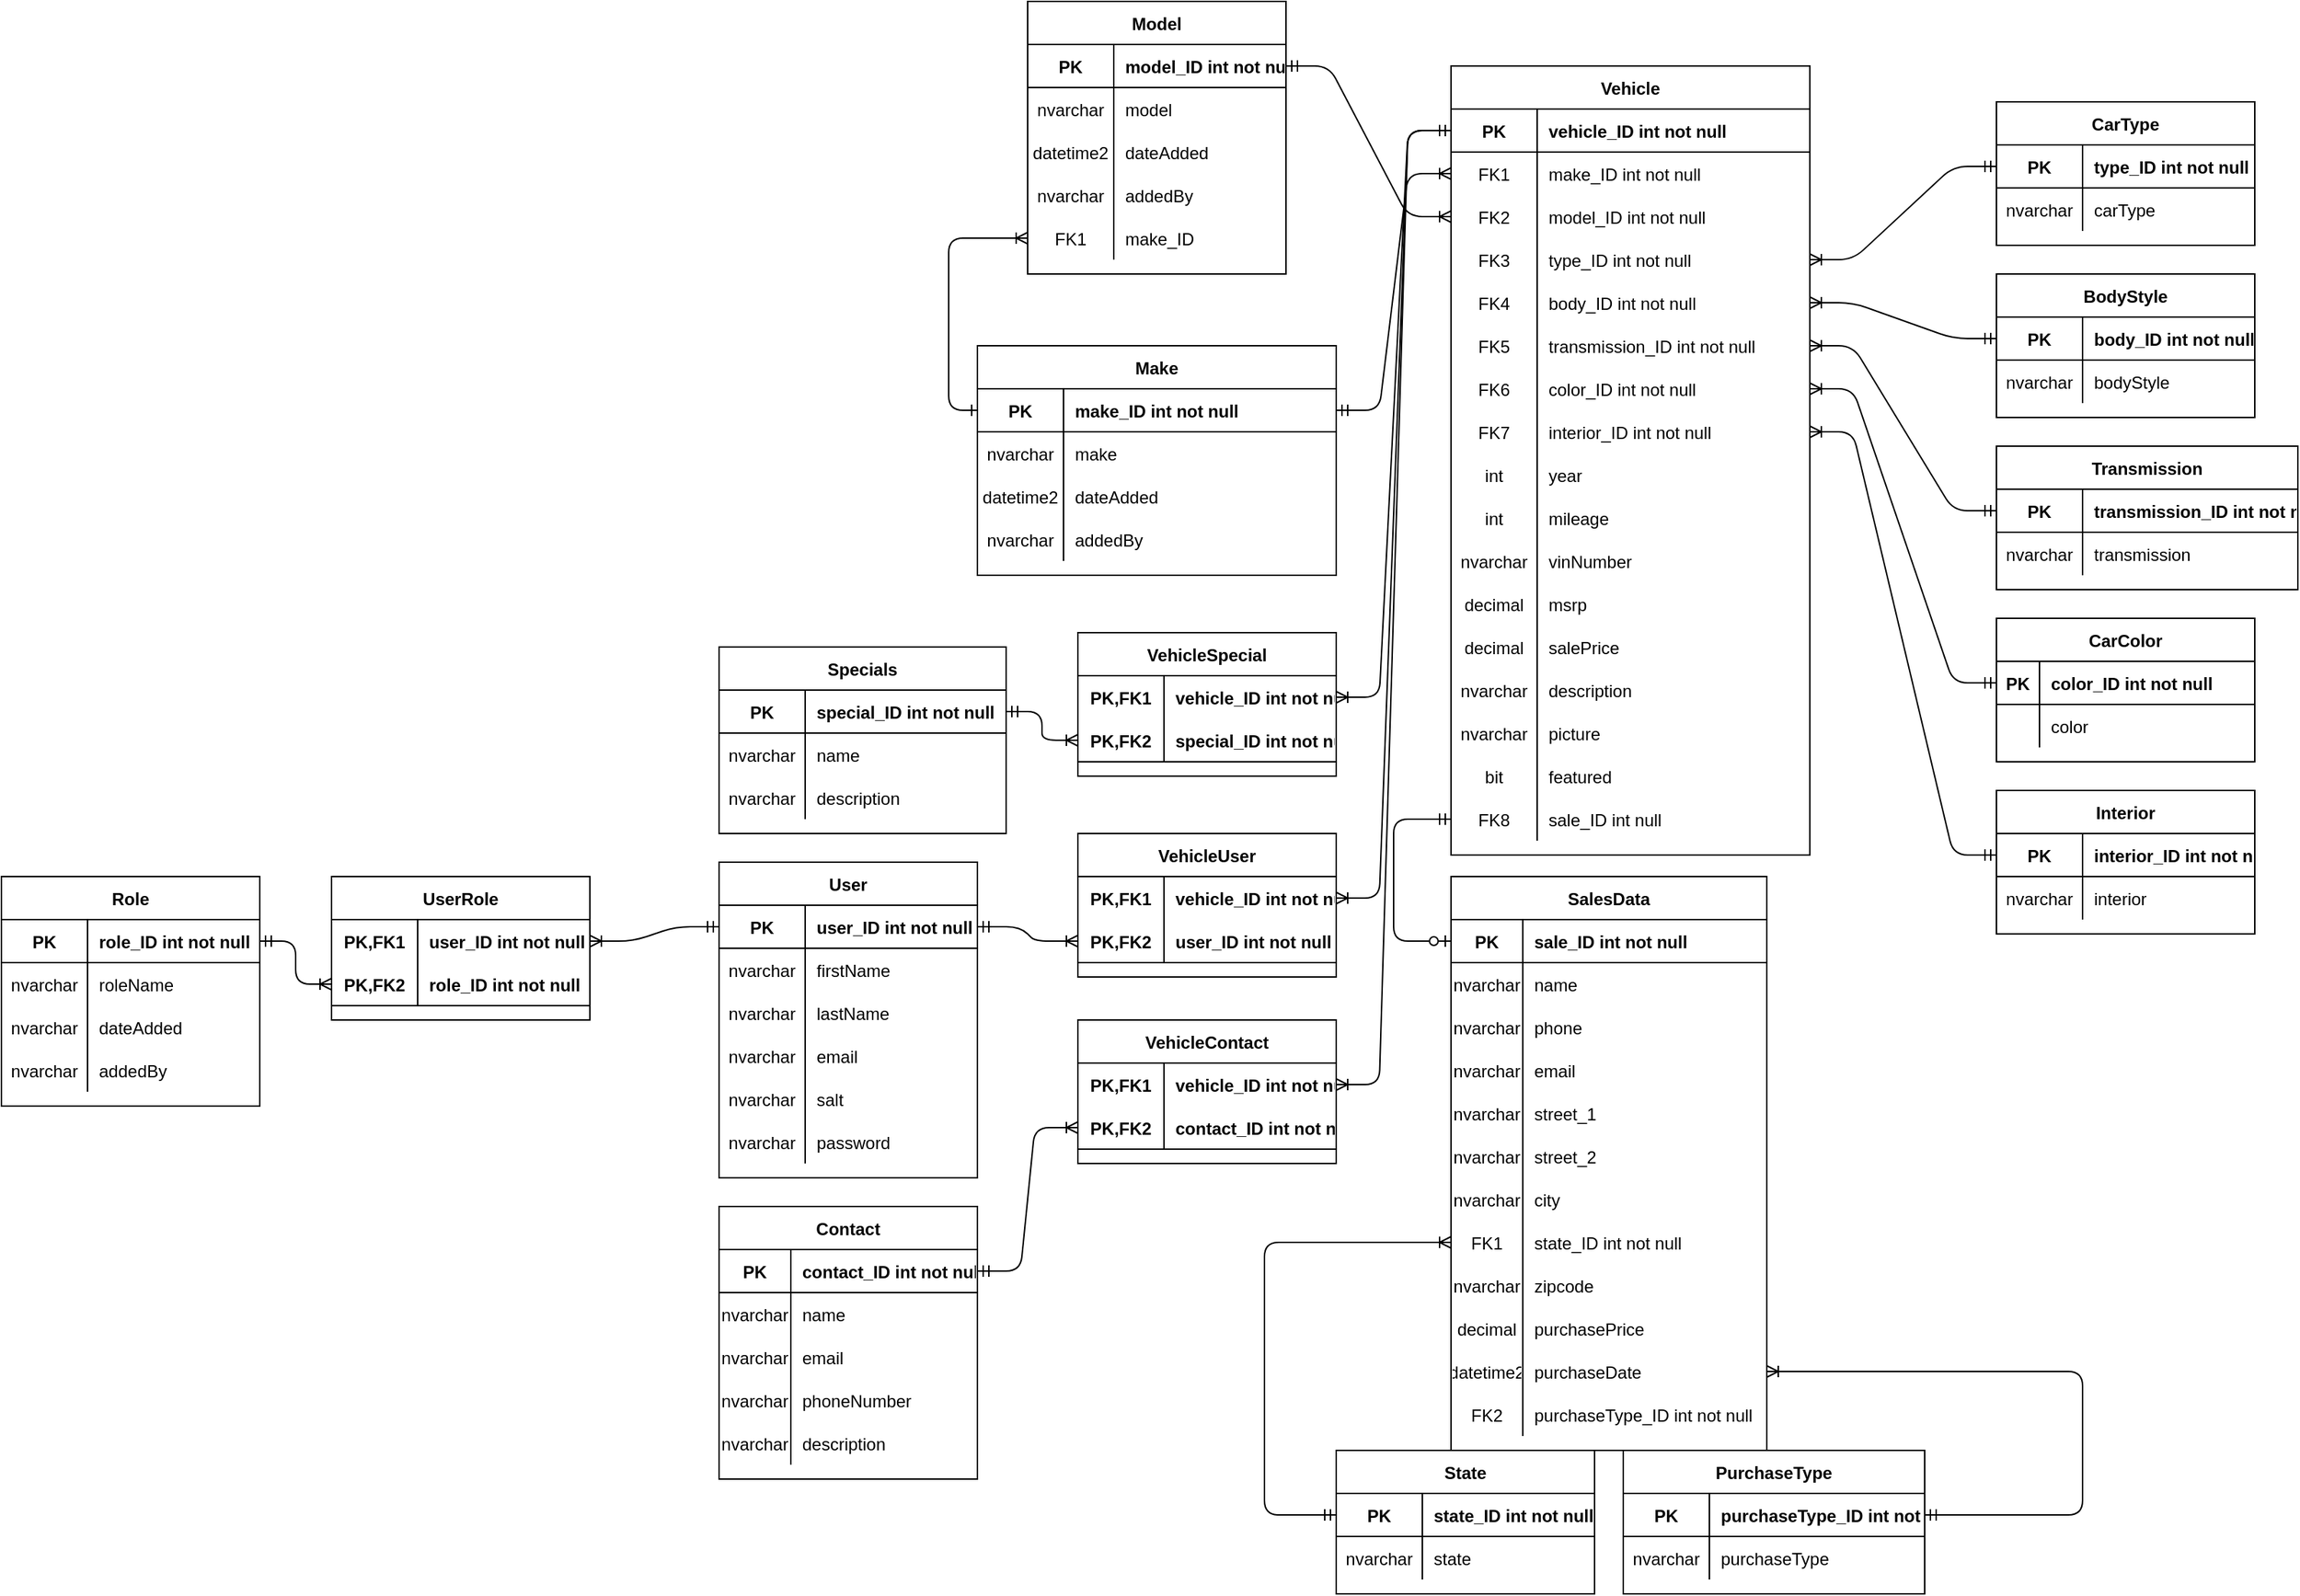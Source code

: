 <mxfile version="13.8.7" type="device"><diagram id="R2lEEEUBdFMjLlhIrx00" name="Page-1"><mxGraphModel dx="2057" dy="1998" grid="1" gridSize="10" guides="1" tooltips="1" connect="1" arrows="1" fold="1" page="1" pageScale="1" pageWidth="850" pageHeight="1100" math="0" shadow="0" extFonts="Permanent Marker^https://fonts.googleapis.com/css?family=Permanent+Marker"><root><mxCell id="0"/><mxCell id="1" parent="0"/><mxCell id="C-vyLk0tnHw3VtMMgP7b-23" value="Make" style="shape=table;startSize=30;container=1;collapsible=1;childLayout=tableLayout;fixedRows=1;rowLines=0;fontStyle=1;align=center;resizeLast=1;" parent="1" vertex="1"><mxGeometry x="120" y="120" width="250" height="160" as="geometry"/></mxCell><mxCell id="C-vyLk0tnHw3VtMMgP7b-24" value="" style="shape=partialRectangle;collapsible=0;dropTarget=0;pointerEvents=0;fillColor=none;points=[[0,0.5],[1,0.5]];portConstraint=eastwest;top=0;left=0;right=0;bottom=1;" parent="C-vyLk0tnHw3VtMMgP7b-23" vertex="1"><mxGeometry y="30" width="250" height="30" as="geometry"/></mxCell><mxCell id="C-vyLk0tnHw3VtMMgP7b-25" value="PK" style="shape=partialRectangle;overflow=hidden;connectable=0;fillColor=none;top=0;left=0;bottom=0;right=0;fontStyle=1;" parent="C-vyLk0tnHw3VtMMgP7b-24" vertex="1"><mxGeometry width="60" height="30" as="geometry"/></mxCell><mxCell id="C-vyLk0tnHw3VtMMgP7b-26" value="make_ID int not null" style="shape=partialRectangle;overflow=hidden;connectable=0;fillColor=none;top=0;left=0;bottom=0;right=0;align=left;spacingLeft=6;fontStyle=1;" parent="C-vyLk0tnHw3VtMMgP7b-24" vertex="1"><mxGeometry x="60" width="190" height="30" as="geometry"/></mxCell><mxCell id="C-vyLk0tnHw3VtMMgP7b-27" value="" style="shape=partialRectangle;collapsible=0;dropTarget=0;pointerEvents=0;fillColor=none;points=[[0,0.5],[1,0.5]];portConstraint=eastwest;top=0;left=0;right=0;bottom=0;" parent="C-vyLk0tnHw3VtMMgP7b-23" vertex="1"><mxGeometry y="60" width="250" height="30" as="geometry"/></mxCell><mxCell id="C-vyLk0tnHw3VtMMgP7b-28" value="nvarchar" style="shape=partialRectangle;overflow=hidden;connectable=0;fillColor=none;top=0;left=0;bottom=0;right=0;" parent="C-vyLk0tnHw3VtMMgP7b-27" vertex="1"><mxGeometry width="60" height="30" as="geometry"/></mxCell><mxCell id="C-vyLk0tnHw3VtMMgP7b-29" value="make" style="shape=partialRectangle;overflow=hidden;connectable=0;fillColor=none;top=0;left=0;bottom=0;right=0;align=left;spacingLeft=6;" parent="C-vyLk0tnHw3VtMMgP7b-27" vertex="1"><mxGeometry x="60" width="190" height="30" as="geometry"/></mxCell><mxCell id="tbUuMzDvQGhRsebE8aRK-18" value="" style="shape=partialRectangle;collapsible=0;dropTarget=0;pointerEvents=0;fillColor=none;points=[[0,0.5],[1,0.5]];portConstraint=eastwest;top=0;left=0;right=0;bottom=0;" parent="C-vyLk0tnHw3VtMMgP7b-23" vertex="1"><mxGeometry y="90" width="250" height="30" as="geometry"/></mxCell><mxCell id="tbUuMzDvQGhRsebE8aRK-19" value="datetime2" style="shape=partialRectangle;overflow=hidden;connectable=0;fillColor=none;top=0;left=0;bottom=0;right=0;" parent="tbUuMzDvQGhRsebE8aRK-18" vertex="1"><mxGeometry width="60" height="30" as="geometry"/></mxCell><mxCell id="tbUuMzDvQGhRsebE8aRK-20" value="dateAdded" style="shape=partialRectangle;overflow=hidden;connectable=0;fillColor=none;top=0;left=0;bottom=0;right=0;align=left;spacingLeft=6;" parent="tbUuMzDvQGhRsebE8aRK-18" vertex="1"><mxGeometry x="60" width="190" height="30" as="geometry"/></mxCell><mxCell id="tbUuMzDvQGhRsebE8aRK-21" value="" style="shape=partialRectangle;collapsible=0;dropTarget=0;pointerEvents=0;fillColor=none;points=[[0,0.5],[1,0.5]];portConstraint=eastwest;top=0;left=0;right=0;bottom=0;" parent="C-vyLk0tnHw3VtMMgP7b-23" vertex="1"><mxGeometry y="120" width="250" height="30" as="geometry"/></mxCell><mxCell id="tbUuMzDvQGhRsebE8aRK-22" value="nvarchar" style="shape=partialRectangle;overflow=hidden;connectable=0;fillColor=none;top=0;left=0;bottom=0;right=0;" parent="tbUuMzDvQGhRsebE8aRK-21" vertex="1"><mxGeometry width="60" height="30" as="geometry"/></mxCell><mxCell id="tbUuMzDvQGhRsebE8aRK-23" value="addedBy" style="shape=partialRectangle;overflow=hidden;connectable=0;fillColor=none;top=0;left=0;bottom=0;right=0;align=left;spacingLeft=6;" parent="tbUuMzDvQGhRsebE8aRK-21" vertex="1"><mxGeometry x="60" width="190" height="30" as="geometry"/></mxCell><mxCell id="tbUuMzDvQGhRsebE8aRK-2" value="" style="edgeStyle=entityRelationEdgeStyle;fontSize=12;html=1;endArrow=ERoneToMany;startArrow=ERmandOne;entryX=0;entryY=0.5;entryDx=0;entryDy=0;exitX=1;exitY=0.5;exitDx=0;exitDy=0;" parent="1" source="C-vyLk0tnHw3VtMMgP7b-24" target="C-vyLk0tnHw3VtMMgP7b-6" edge="1"><mxGeometry width="100" height="100" relative="1" as="geometry"><mxPoint x="230" y="380" as="sourcePoint"/><mxPoint x="340" y="310" as="targetPoint"/></mxGeometry></mxCell><mxCell id="zyVOqOsGnoMaMr3pl2KW-185" value="VehicleContact" style="shape=table;startSize=30;container=1;collapsible=1;childLayout=tableLayout;fixedRows=1;rowLines=0;fontStyle=1;align=center;resizeLast=1;" parent="1" vertex="1"><mxGeometry x="190" y="590" width="180" height="100" as="geometry"/></mxCell><mxCell id="zyVOqOsGnoMaMr3pl2KW-186" value="" style="shape=partialRectangle;collapsible=0;dropTarget=0;pointerEvents=0;fillColor=none;top=0;left=0;bottom=0;right=0;points=[[0,0.5],[1,0.5]];portConstraint=eastwest;" parent="zyVOqOsGnoMaMr3pl2KW-185" vertex="1"><mxGeometry y="30" width="180" height="30" as="geometry"/></mxCell><mxCell id="zyVOqOsGnoMaMr3pl2KW-187" value="PK,FK1" style="shape=partialRectangle;connectable=0;fillColor=none;top=0;left=0;bottom=0;right=0;fontStyle=1;overflow=hidden;" parent="zyVOqOsGnoMaMr3pl2KW-186" vertex="1"><mxGeometry width="60" height="30" as="geometry"/></mxCell><mxCell id="zyVOqOsGnoMaMr3pl2KW-188" value="vehicle_ID int not null" style="shape=partialRectangle;connectable=0;fillColor=none;top=0;left=0;bottom=0;right=0;align=left;spacingLeft=6;fontStyle=1;overflow=hidden;" parent="zyVOqOsGnoMaMr3pl2KW-186" vertex="1"><mxGeometry x="60" width="120" height="30" as="geometry"/></mxCell><mxCell id="zyVOqOsGnoMaMr3pl2KW-189" value="" style="shape=partialRectangle;collapsible=0;dropTarget=0;pointerEvents=0;fillColor=none;top=0;left=0;bottom=1;right=0;points=[[0,0.5],[1,0.5]];portConstraint=eastwest;" parent="zyVOqOsGnoMaMr3pl2KW-185" vertex="1"><mxGeometry y="60" width="180" height="30" as="geometry"/></mxCell><mxCell id="zyVOqOsGnoMaMr3pl2KW-190" value="PK,FK2" style="shape=partialRectangle;connectable=0;fillColor=none;top=0;left=0;bottom=0;right=0;fontStyle=1;overflow=hidden;" parent="zyVOqOsGnoMaMr3pl2KW-189" vertex="1"><mxGeometry width="60" height="30" as="geometry"/></mxCell><mxCell id="zyVOqOsGnoMaMr3pl2KW-191" value="contact_ID int not null" style="shape=partialRectangle;connectable=0;fillColor=none;top=0;left=0;bottom=0;right=0;align=left;spacingLeft=6;fontStyle=1;overflow=hidden;" parent="zyVOqOsGnoMaMr3pl2KW-189" vertex="1"><mxGeometry x="60" width="120" height="30" as="geometry"/></mxCell><mxCell id="zyVOqOsGnoMaMr3pl2KW-178" value="VehicleUser" style="shape=table;startSize=30;container=1;collapsible=1;childLayout=tableLayout;fixedRows=1;rowLines=0;fontStyle=1;align=center;resizeLast=1;" parent="1" vertex="1"><mxGeometry x="190" y="460" width="180" height="100" as="geometry"/></mxCell><mxCell id="zyVOqOsGnoMaMr3pl2KW-179" value="" style="shape=partialRectangle;collapsible=0;dropTarget=0;pointerEvents=0;fillColor=none;top=0;left=0;bottom=0;right=0;points=[[0,0.5],[1,0.5]];portConstraint=eastwest;" parent="zyVOqOsGnoMaMr3pl2KW-178" vertex="1"><mxGeometry y="30" width="180" height="30" as="geometry"/></mxCell><mxCell id="zyVOqOsGnoMaMr3pl2KW-180" value="PK,FK1" style="shape=partialRectangle;connectable=0;fillColor=none;top=0;left=0;bottom=0;right=0;fontStyle=1;overflow=hidden;" parent="zyVOqOsGnoMaMr3pl2KW-179" vertex="1"><mxGeometry width="60" height="30" as="geometry"/></mxCell><mxCell id="zyVOqOsGnoMaMr3pl2KW-181" value="vehicle_ID int not null" style="shape=partialRectangle;connectable=0;fillColor=none;top=0;left=0;bottom=0;right=0;align=left;spacingLeft=6;fontStyle=1;overflow=hidden;" parent="zyVOqOsGnoMaMr3pl2KW-179" vertex="1"><mxGeometry x="60" width="120" height="30" as="geometry"/></mxCell><mxCell id="zyVOqOsGnoMaMr3pl2KW-182" value="" style="shape=partialRectangle;collapsible=0;dropTarget=0;pointerEvents=0;fillColor=none;top=0;left=0;bottom=1;right=0;points=[[0,0.5],[1,0.5]];portConstraint=eastwest;" parent="zyVOqOsGnoMaMr3pl2KW-178" vertex="1"><mxGeometry y="60" width="180" height="30" as="geometry"/></mxCell><mxCell id="zyVOqOsGnoMaMr3pl2KW-183" value="PK,FK2" style="shape=partialRectangle;connectable=0;fillColor=none;top=0;left=0;bottom=0;right=0;fontStyle=1;overflow=hidden;" parent="zyVOqOsGnoMaMr3pl2KW-182" vertex="1"><mxGeometry width="60" height="30" as="geometry"/></mxCell><mxCell id="zyVOqOsGnoMaMr3pl2KW-184" value="user_ID int not null" style="shape=partialRectangle;connectable=0;fillColor=none;top=0;left=0;bottom=0;right=0;align=left;spacingLeft=6;fontStyle=1;overflow=hidden;" parent="zyVOqOsGnoMaMr3pl2KW-182" vertex="1"><mxGeometry x="60" width="120" height="30" as="geometry"/></mxCell><mxCell id="zyVOqOsGnoMaMr3pl2KW-171" value="VehicleSpecial" style="shape=table;startSize=30;container=1;collapsible=1;childLayout=tableLayout;fixedRows=1;rowLines=0;fontStyle=1;align=center;resizeLast=1;" parent="1" vertex="1"><mxGeometry x="190" y="320" width="180" height="100" as="geometry"/></mxCell><mxCell id="zyVOqOsGnoMaMr3pl2KW-172" value="" style="shape=partialRectangle;collapsible=0;dropTarget=0;pointerEvents=0;fillColor=none;top=0;left=0;bottom=0;right=0;points=[[0,0.5],[1,0.5]];portConstraint=eastwest;" parent="zyVOqOsGnoMaMr3pl2KW-171" vertex="1"><mxGeometry y="30" width="180" height="30" as="geometry"/></mxCell><mxCell id="zyVOqOsGnoMaMr3pl2KW-173" value="PK,FK1" style="shape=partialRectangle;connectable=0;fillColor=none;top=0;left=0;bottom=0;right=0;fontStyle=1;overflow=hidden;" parent="zyVOqOsGnoMaMr3pl2KW-172" vertex="1"><mxGeometry width="60" height="30" as="geometry"/></mxCell><mxCell id="zyVOqOsGnoMaMr3pl2KW-174" value="vehicle_ID int not null" style="shape=partialRectangle;connectable=0;fillColor=none;top=0;left=0;bottom=0;right=0;align=left;spacingLeft=6;fontStyle=1;overflow=hidden;" parent="zyVOqOsGnoMaMr3pl2KW-172" vertex="1"><mxGeometry x="60" width="120" height="30" as="geometry"/></mxCell><mxCell id="zyVOqOsGnoMaMr3pl2KW-175" value="" style="shape=partialRectangle;collapsible=0;dropTarget=0;pointerEvents=0;fillColor=none;top=0;left=0;bottom=1;right=0;points=[[0,0.5],[1,0.5]];portConstraint=eastwest;" parent="zyVOqOsGnoMaMr3pl2KW-171" vertex="1"><mxGeometry y="60" width="180" height="30" as="geometry"/></mxCell><mxCell id="zyVOqOsGnoMaMr3pl2KW-176" value="PK,FK2" style="shape=partialRectangle;connectable=0;fillColor=none;top=0;left=0;bottom=0;right=0;fontStyle=1;overflow=hidden;" parent="zyVOqOsGnoMaMr3pl2KW-175" vertex="1"><mxGeometry width="60" height="30" as="geometry"/></mxCell><mxCell id="zyVOqOsGnoMaMr3pl2KW-177" value="special_ID int not null" style="shape=partialRectangle;connectable=0;fillColor=none;top=0;left=0;bottom=0;right=0;align=left;spacingLeft=6;fontStyle=1;overflow=hidden;" parent="zyVOqOsGnoMaMr3pl2KW-175" vertex="1"><mxGeometry x="60" width="120" height="30" as="geometry"/></mxCell><mxCell id="zyVOqOsGnoMaMr3pl2KW-206" value="" style="edgeStyle=elbowEdgeStyle;fontSize=12;html=1;endArrow=ERzeroToOne;startArrow=ERmandOne;exitX=0;exitY=0.5;exitDx=0;exitDy=0;entryX=0;entryY=0.5;entryDx=0;entryDy=0;" parent="1" source="zyVOqOsGnoMaMr3pl2KW-162" target="zyVOqOsGnoMaMr3pl2KW-193" edge="1"><mxGeometry width="100" height="100" relative="1" as="geometry"><mxPoint x="420" y="400" as="sourcePoint"/><mxPoint x="450" y="710" as="targetPoint"/><Array as="points"><mxPoint x="410" y="540"/></Array></mxGeometry></mxCell><mxCell id="zyVOqOsGnoMaMr3pl2KW-192" value="SalesData" style="shape=table;startSize=30;container=1;collapsible=1;childLayout=tableLayout;fixedRows=1;rowLines=0;fontStyle=1;align=center;resizeLast=1;" parent="1" vertex="1"><mxGeometry x="450" y="490" width="220" height="400" as="geometry"/></mxCell><mxCell id="zyVOqOsGnoMaMr3pl2KW-193" value="" style="shape=partialRectangle;collapsible=0;dropTarget=0;pointerEvents=0;fillColor=none;top=0;left=0;bottom=1;right=0;points=[[0,0.5],[1,0.5]];portConstraint=eastwest;" parent="zyVOqOsGnoMaMr3pl2KW-192" vertex="1"><mxGeometry y="30" width="220" height="30" as="geometry"/></mxCell><mxCell id="zyVOqOsGnoMaMr3pl2KW-194" value="PK" style="shape=partialRectangle;connectable=0;fillColor=none;top=0;left=0;bottom=0;right=0;fontStyle=1;overflow=hidden;" parent="zyVOqOsGnoMaMr3pl2KW-193" vertex="1"><mxGeometry width="50" height="30" as="geometry"/></mxCell><mxCell id="zyVOqOsGnoMaMr3pl2KW-195" value="sale_ID int not null" style="shape=partialRectangle;connectable=0;fillColor=none;top=0;left=0;bottom=0;right=0;align=left;spacingLeft=6;fontStyle=1;overflow=hidden;" parent="zyVOqOsGnoMaMr3pl2KW-193" vertex="1"><mxGeometry x="50" width="170" height="30" as="geometry"/></mxCell><mxCell id="zyVOqOsGnoMaMr3pl2KW-196" value="" style="shape=partialRectangle;collapsible=0;dropTarget=0;pointerEvents=0;fillColor=none;top=0;left=0;bottom=0;right=0;points=[[0,0.5],[1,0.5]];portConstraint=eastwest;" parent="zyVOqOsGnoMaMr3pl2KW-192" vertex="1"><mxGeometry y="60" width="220" height="30" as="geometry"/></mxCell><mxCell id="zyVOqOsGnoMaMr3pl2KW-197" value="nvarchar" style="shape=partialRectangle;connectable=0;fillColor=none;top=0;left=0;bottom=0;right=0;editable=1;overflow=hidden;" parent="zyVOqOsGnoMaMr3pl2KW-196" vertex="1"><mxGeometry width="50" height="30" as="geometry"/></mxCell><mxCell id="zyVOqOsGnoMaMr3pl2KW-198" value="name" style="shape=partialRectangle;connectable=0;fillColor=none;top=0;left=0;bottom=0;right=0;align=left;spacingLeft=6;overflow=hidden;" parent="zyVOqOsGnoMaMr3pl2KW-196" vertex="1"><mxGeometry x="50" width="170" height="30" as="geometry"/></mxCell><mxCell id="zyVOqOsGnoMaMr3pl2KW-199" value="" style="shape=partialRectangle;collapsible=0;dropTarget=0;pointerEvents=0;fillColor=none;top=0;left=0;bottom=0;right=0;points=[[0,0.5],[1,0.5]];portConstraint=eastwest;" parent="zyVOqOsGnoMaMr3pl2KW-192" vertex="1"><mxGeometry y="90" width="220" height="30" as="geometry"/></mxCell><mxCell id="zyVOqOsGnoMaMr3pl2KW-200" value="nvarchar" style="shape=partialRectangle;connectable=0;fillColor=none;top=0;left=0;bottom=0;right=0;editable=1;overflow=hidden;" parent="zyVOqOsGnoMaMr3pl2KW-199" vertex="1"><mxGeometry width="50" height="30" as="geometry"/></mxCell><mxCell id="zyVOqOsGnoMaMr3pl2KW-201" value="phone" style="shape=partialRectangle;connectable=0;fillColor=none;top=0;left=0;bottom=0;right=0;align=left;spacingLeft=6;overflow=hidden;" parent="zyVOqOsGnoMaMr3pl2KW-199" vertex="1"><mxGeometry x="50" width="170" height="30" as="geometry"/></mxCell><mxCell id="zyVOqOsGnoMaMr3pl2KW-202" value="" style="shape=partialRectangle;collapsible=0;dropTarget=0;pointerEvents=0;fillColor=none;top=0;left=0;bottom=0;right=0;points=[[0,0.5],[1,0.5]];portConstraint=eastwest;" parent="zyVOqOsGnoMaMr3pl2KW-192" vertex="1"><mxGeometry y="120" width="220" height="30" as="geometry"/></mxCell><mxCell id="zyVOqOsGnoMaMr3pl2KW-203" value="nvarchar" style="shape=partialRectangle;connectable=0;fillColor=none;top=0;left=0;bottom=0;right=0;editable=1;overflow=hidden;" parent="zyVOqOsGnoMaMr3pl2KW-202" vertex="1"><mxGeometry width="50" height="30" as="geometry"/></mxCell><mxCell id="zyVOqOsGnoMaMr3pl2KW-204" value="email" style="shape=partialRectangle;connectable=0;fillColor=none;top=0;left=0;bottom=0;right=0;align=left;spacingLeft=6;overflow=hidden;" parent="zyVOqOsGnoMaMr3pl2KW-202" vertex="1"><mxGeometry x="50" width="170" height="30" as="geometry"/></mxCell><mxCell id="zyVOqOsGnoMaMr3pl2KW-290" value="" style="shape=partialRectangle;collapsible=0;dropTarget=0;pointerEvents=0;fillColor=none;top=0;left=0;bottom=0;right=0;points=[[0,0.5],[1,0.5]];portConstraint=eastwest;" parent="zyVOqOsGnoMaMr3pl2KW-192" vertex="1"><mxGeometry y="150" width="220" height="30" as="geometry"/></mxCell><mxCell id="zyVOqOsGnoMaMr3pl2KW-291" value="nvarchar" style="shape=partialRectangle;connectable=0;fillColor=none;top=0;left=0;bottom=0;right=0;editable=1;overflow=hidden;" parent="zyVOqOsGnoMaMr3pl2KW-290" vertex="1"><mxGeometry width="50" height="30" as="geometry"/></mxCell><mxCell id="zyVOqOsGnoMaMr3pl2KW-292" value="street_1" style="shape=partialRectangle;connectable=0;fillColor=none;top=0;left=0;bottom=0;right=0;align=left;spacingLeft=6;overflow=hidden;" parent="zyVOqOsGnoMaMr3pl2KW-290" vertex="1"><mxGeometry x="50" width="170" height="30" as="geometry"/></mxCell><mxCell id="zyVOqOsGnoMaMr3pl2KW-293" value="" style="shape=partialRectangle;collapsible=0;dropTarget=0;pointerEvents=0;fillColor=none;top=0;left=0;bottom=0;right=0;points=[[0,0.5],[1,0.5]];portConstraint=eastwest;" parent="zyVOqOsGnoMaMr3pl2KW-192" vertex="1"><mxGeometry y="180" width="220" height="30" as="geometry"/></mxCell><mxCell id="zyVOqOsGnoMaMr3pl2KW-294" value="nvarchar" style="shape=partialRectangle;connectable=0;fillColor=none;top=0;left=0;bottom=0;right=0;editable=1;overflow=hidden;" parent="zyVOqOsGnoMaMr3pl2KW-293" vertex="1"><mxGeometry width="50" height="30" as="geometry"/></mxCell><mxCell id="zyVOqOsGnoMaMr3pl2KW-295" value="street_2" style="shape=partialRectangle;connectable=0;fillColor=none;top=0;left=0;bottom=0;right=0;align=left;spacingLeft=6;overflow=hidden;" parent="zyVOqOsGnoMaMr3pl2KW-293" vertex="1"><mxGeometry x="50" width="170" height="30" as="geometry"/></mxCell><mxCell id="zyVOqOsGnoMaMr3pl2KW-296" value="" style="shape=partialRectangle;collapsible=0;dropTarget=0;pointerEvents=0;fillColor=none;top=0;left=0;bottom=0;right=0;points=[[0,0.5],[1,0.5]];portConstraint=eastwest;" parent="zyVOqOsGnoMaMr3pl2KW-192" vertex="1"><mxGeometry y="210" width="220" height="30" as="geometry"/></mxCell><mxCell id="zyVOqOsGnoMaMr3pl2KW-297" value="nvarchar" style="shape=partialRectangle;connectable=0;fillColor=none;top=0;left=0;bottom=0;right=0;editable=1;overflow=hidden;" parent="zyVOqOsGnoMaMr3pl2KW-296" vertex="1"><mxGeometry width="50" height="30" as="geometry"/></mxCell><mxCell id="zyVOqOsGnoMaMr3pl2KW-298" value="city" style="shape=partialRectangle;connectable=0;fillColor=none;top=0;left=0;bottom=0;right=0;align=left;spacingLeft=6;overflow=hidden;" parent="zyVOqOsGnoMaMr3pl2KW-296" vertex="1"><mxGeometry x="50" width="170" height="30" as="geometry"/></mxCell><mxCell id="zyVOqOsGnoMaMr3pl2KW-299" value="" style="shape=partialRectangle;collapsible=0;dropTarget=0;pointerEvents=0;fillColor=none;top=0;left=0;bottom=0;right=0;points=[[0,0.5],[1,0.5]];portConstraint=eastwest;" parent="zyVOqOsGnoMaMr3pl2KW-192" vertex="1"><mxGeometry y="240" width="220" height="30" as="geometry"/></mxCell><mxCell id="zyVOqOsGnoMaMr3pl2KW-300" value="FK1" style="shape=partialRectangle;connectable=0;fillColor=none;top=0;left=0;bottom=0;right=0;editable=1;overflow=hidden;" parent="zyVOqOsGnoMaMr3pl2KW-299" vertex="1"><mxGeometry width="50" height="30" as="geometry"/></mxCell><mxCell id="zyVOqOsGnoMaMr3pl2KW-301" value="state_ID int not null" style="shape=partialRectangle;connectable=0;fillColor=none;top=0;left=0;bottom=0;right=0;align=left;spacingLeft=6;overflow=hidden;" parent="zyVOqOsGnoMaMr3pl2KW-299" vertex="1"><mxGeometry x="50" width="170" height="30" as="geometry"/></mxCell><mxCell id="zyVOqOsGnoMaMr3pl2KW-302" value="" style="shape=partialRectangle;collapsible=0;dropTarget=0;pointerEvents=0;fillColor=none;top=0;left=0;bottom=0;right=0;points=[[0,0.5],[1,0.5]];portConstraint=eastwest;" parent="zyVOqOsGnoMaMr3pl2KW-192" vertex="1"><mxGeometry y="270" width="220" height="30" as="geometry"/></mxCell><mxCell id="zyVOqOsGnoMaMr3pl2KW-303" value="nvarchar" style="shape=partialRectangle;connectable=0;fillColor=none;top=0;left=0;bottom=0;right=0;editable=1;overflow=hidden;" parent="zyVOqOsGnoMaMr3pl2KW-302" vertex="1"><mxGeometry width="50" height="30" as="geometry"/></mxCell><mxCell id="zyVOqOsGnoMaMr3pl2KW-304" value="zipcode" style="shape=partialRectangle;connectable=0;fillColor=none;top=0;left=0;bottom=0;right=0;align=left;spacingLeft=6;overflow=hidden;" parent="zyVOqOsGnoMaMr3pl2KW-302" vertex="1"><mxGeometry x="50" width="170" height="30" as="geometry"/></mxCell><mxCell id="zyVOqOsGnoMaMr3pl2KW-305" value="" style="shape=partialRectangle;collapsible=0;dropTarget=0;pointerEvents=0;fillColor=none;top=0;left=0;bottom=0;right=0;points=[[0,0.5],[1,0.5]];portConstraint=eastwest;" parent="zyVOqOsGnoMaMr3pl2KW-192" vertex="1"><mxGeometry y="300" width="220" height="30" as="geometry"/></mxCell><mxCell id="zyVOqOsGnoMaMr3pl2KW-306" value="decimal" style="shape=partialRectangle;connectable=0;fillColor=none;top=0;left=0;bottom=0;right=0;editable=1;overflow=hidden;" parent="zyVOqOsGnoMaMr3pl2KW-305" vertex="1"><mxGeometry width="50" height="30" as="geometry"/></mxCell><mxCell id="zyVOqOsGnoMaMr3pl2KW-307" value="purchasePrice" style="shape=partialRectangle;connectable=0;fillColor=none;top=0;left=0;bottom=0;right=0;align=left;spacingLeft=6;overflow=hidden;" parent="zyVOqOsGnoMaMr3pl2KW-305" vertex="1"><mxGeometry x="50" width="170" height="30" as="geometry"/></mxCell><mxCell id="zyVOqOsGnoMaMr3pl2KW-335" value="" style="shape=partialRectangle;collapsible=0;dropTarget=0;pointerEvents=0;fillColor=none;top=0;left=0;bottom=0;right=0;points=[[0,0.5],[1,0.5]];portConstraint=eastwest;" parent="zyVOqOsGnoMaMr3pl2KW-192" vertex="1"><mxGeometry y="330" width="220" height="30" as="geometry"/></mxCell><mxCell id="zyVOqOsGnoMaMr3pl2KW-336" value="datetime2" style="shape=partialRectangle;connectable=0;fillColor=none;top=0;left=0;bottom=0;right=0;editable=1;overflow=hidden;" parent="zyVOqOsGnoMaMr3pl2KW-335" vertex="1"><mxGeometry width="50" height="30" as="geometry"/></mxCell><mxCell id="zyVOqOsGnoMaMr3pl2KW-337" value="purchaseDate" style="shape=partialRectangle;connectable=0;fillColor=none;top=0;left=0;bottom=0;right=0;align=left;spacingLeft=6;overflow=hidden;" parent="zyVOqOsGnoMaMr3pl2KW-335" vertex="1"><mxGeometry x="50" width="170" height="30" as="geometry"/></mxCell><mxCell id="qI8Dsx69wDD235ApjRXD-4" value="" style="shape=partialRectangle;collapsible=0;dropTarget=0;pointerEvents=0;fillColor=none;top=0;left=0;bottom=0;right=0;points=[[0,0.5],[1,0.5]];portConstraint=eastwest;" vertex="1" parent="zyVOqOsGnoMaMr3pl2KW-192"><mxGeometry y="360" width="220" height="30" as="geometry"/></mxCell><mxCell id="qI8Dsx69wDD235ApjRXD-5" value="FK2" style="shape=partialRectangle;connectable=0;fillColor=none;top=0;left=0;bottom=0;right=0;editable=1;overflow=hidden;" vertex="1" parent="qI8Dsx69wDD235ApjRXD-4"><mxGeometry width="50" height="30" as="geometry"/></mxCell><mxCell id="qI8Dsx69wDD235ApjRXD-6" value="purchaseType_ID int not null" style="shape=partialRectangle;connectable=0;fillColor=none;top=0;left=0;bottom=0;right=0;align=left;spacingLeft=6;overflow=hidden;" vertex="1" parent="qI8Dsx69wDD235ApjRXD-4"><mxGeometry x="50" width="170" height="30" as="geometry"/></mxCell><mxCell id="zyVOqOsGnoMaMr3pl2KW-207" value="" style="edgeStyle=entityRelationEdgeStyle;fontSize=12;html=1;endArrow=ERmandOne;startArrow=ERoneToMany;startFill=0;endFill=0;entryX=0;entryY=0.5;entryDx=0;entryDy=0;exitX=1;exitY=0.5;exitDx=0;exitDy=0;" parent="1" source="zyVOqOsGnoMaMr3pl2KW-172" target="C-vyLk0tnHw3VtMMgP7b-3" edge="1"><mxGeometry width="100" height="100" relative="1" as="geometry"><mxPoint x="295" y="340" as="sourcePoint"/><mxPoint x="425" y="260" as="targetPoint"/></mxGeometry></mxCell><mxCell id="zyVOqOsGnoMaMr3pl2KW-208" value="" style="edgeStyle=entityRelationEdgeStyle;fontSize=12;html=1;endArrow=ERmandOne;startArrow=ERoneToMany;startFill=0;endFill=0;exitX=1;exitY=0.5;exitDx=0;exitDy=0;entryX=0;entryY=0.5;entryDx=0;entryDy=0;" parent="1" source="zyVOqOsGnoMaMr3pl2KW-179" target="C-vyLk0tnHw3VtMMgP7b-3" edge="1"><mxGeometry width="100" height="100" relative="1" as="geometry"><mxPoint x="380" y="375" as="sourcePoint"/><mxPoint x="400" y="130" as="targetPoint"/></mxGeometry></mxCell><mxCell id="zyVOqOsGnoMaMr3pl2KW-209" value="" style="edgeStyle=entityRelationEdgeStyle;fontSize=12;html=1;endArrow=ERmandOne;startArrow=ERoneToMany;startFill=0;endFill=0;exitX=1;exitY=0.5;exitDx=0;exitDy=0;entryX=0;entryY=0.5;entryDx=0;entryDy=0;" parent="1" source="zyVOqOsGnoMaMr3pl2KW-186" target="C-vyLk0tnHw3VtMMgP7b-3" edge="1"><mxGeometry width="100" height="100" relative="1" as="geometry"><mxPoint x="390" y="385" as="sourcePoint"/><mxPoint x="410" y="400" as="targetPoint"/></mxGeometry></mxCell><mxCell id="zyVOqOsGnoMaMr3pl2KW-239" value="Specials" style="shape=table;startSize=30;container=1;collapsible=1;childLayout=tableLayout;fixedRows=1;rowLines=0;fontStyle=1;align=center;resizeLast=1;" parent="1" vertex="1"><mxGeometry x="-60" y="330" width="200" height="130" as="geometry"/></mxCell><mxCell id="zyVOqOsGnoMaMr3pl2KW-240" value="" style="shape=partialRectangle;collapsible=0;dropTarget=0;pointerEvents=0;fillColor=none;top=0;left=0;bottom=1;right=0;points=[[0,0.5],[1,0.5]];portConstraint=eastwest;" parent="zyVOqOsGnoMaMr3pl2KW-239" vertex="1"><mxGeometry y="30" width="200" height="30" as="geometry"/></mxCell><mxCell id="zyVOqOsGnoMaMr3pl2KW-241" value="PK" style="shape=partialRectangle;connectable=0;fillColor=none;top=0;left=0;bottom=0;right=0;fontStyle=1;overflow=hidden;" parent="zyVOqOsGnoMaMr3pl2KW-240" vertex="1"><mxGeometry width="60" height="30" as="geometry"/></mxCell><mxCell id="zyVOqOsGnoMaMr3pl2KW-242" value="special_ID int not null " style="shape=partialRectangle;connectable=0;fillColor=none;top=0;left=0;bottom=0;right=0;align=left;spacingLeft=6;fontStyle=1;overflow=hidden;" parent="zyVOqOsGnoMaMr3pl2KW-240" vertex="1"><mxGeometry x="60" width="140" height="30" as="geometry"/></mxCell><mxCell id="zyVOqOsGnoMaMr3pl2KW-243" value="" style="shape=partialRectangle;collapsible=0;dropTarget=0;pointerEvents=0;fillColor=none;top=0;left=0;bottom=0;right=0;points=[[0,0.5],[1,0.5]];portConstraint=eastwest;" parent="zyVOqOsGnoMaMr3pl2KW-239" vertex="1"><mxGeometry y="60" width="200" height="30" as="geometry"/></mxCell><mxCell id="zyVOqOsGnoMaMr3pl2KW-244" value="nvarchar" style="shape=partialRectangle;connectable=0;fillColor=none;top=0;left=0;bottom=0;right=0;editable=1;overflow=hidden;" parent="zyVOqOsGnoMaMr3pl2KW-243" vertex="1"><mxGeometry width="60" height="30" as="geometry"/></mxCell><mxCell id="zyVOqOsGnoMaMr3pl2KW-245" value="name" style="shape=partialRectangle;connectable=0;fillColor=none;top=0;left=0;bottom=0;right=0;align=left;spacingLeft=6;overflow=hidden;" parent="zyVOqOsGnoMaMr3pl2KW-243" vertex="1"><mxGeometry x="60" width="140" height="30" as="geometry"/></mxCell><mxCell id="zyVOqOsGnoMaMr3pl2KW-246" value="" style="shape=partialRectangle;collapsible=0;dropTarget=0;pointerEvents=0;fillColor=none;top=0;left=0;bottom=0;right=0;points=[[0,0.5],[1,0.5]];portConstraint=eastwest;" parent="zyVOqOsGnoMaMr3pl2KW-239" vertex="1"><mxGeometry y="90" width="200" height="30" as="geometry"/></mxCell><mxCell id="zyVOqOsGnoMaMr3pl2KW-247" value="nvarchar" style="shape=partialRectangle;connectable=0;fillColor=none;top=0;left=0;bottom=0;right=0;editable=1;overflow=hidden;" parent="zyVOqOsGnoMaMr3pl2KW-246" vertex="1"><mxGeometry width="60" height="30" as="geometry"/></mxCell><mxCell id="zyVOqOsGnoMaMr3pl2KW-248" value="description" style="shape=partialRectangle;connectable=0;fillColor=none;top=0;left=0;bottom=0;right=0;align=left;spacingLeft=6;overflow=hidden;" parent="zyVOqOsGnoMaMr3pl2KW-246" vertex="1"><mxGeometry x="60" width="140" height="30" as="geometry"/></mxCell><mxCell id="zyVOqOsGnoMaMr3pl2KW-210" value="Contact" style="shape=table;startSize=30;container=1;collapsible=1;childLayout=tableLayout;fixedRows=1;rowLines=0;fontStyle=1;align=center;resizeLast=1;" parent="1" vertex="1"><mxGeometry x="-60" y="720" width="180" height="190" as="geometry"/></mxCell><mxCell id="zyVOqOsGnoMaMr3pl2KW-211" value="" style="shape=partialRectangle;collapsible=0;dropTarget=0;pointerEvents=0;fillColor=none;top=0;left=0;bottom=1;right=0;points=[[0,0.5],[1,0.5]];portConstraint=eastwest;" parent="zyVOqOsGnoMaMr3pl2KW-210" vertex="1"><mxGeometry y="30" width="180" height="30" as="geometry"/></mxCell><mxCell id="zyVOqOsGnoMaMr3pl2KW-212" value="PK" style="shape=partialRectangle;connectable=0;fillColor=none;top=0;left=0;bottom=0;right=0;fontStyle=1;overflow=hidden;" parent="zyVOqOsGnoMaMr3pl2KW-211" vertex="1"><mxGeometry width="50" height="30" as="geometry"/></mxCell><mxCell id="zyVOqOsGnoMaMr3pl2KW-213" value="contact_ID int not null" style="shape=partialRectangle;connectable=0;fillColor=none;top=0;left=0;bottom=0;right=0;align=left;spacingLeft=6;fontStyle=1;overflow=hidden;" parent="zyVOqOsGnoMaMr3pl2KW-211" vertex="1"><mxGeometry x="50" width="130" height="30" as="geometry"/></mxCell><mxCell id="zyVOqOsGnoMaMr3pl2KW-214" value="" style="shape=partialRectangle;collapsible=0;dropTarget=0;pointerEvents=0;fillColor=none;top=0;left=0;bottom=0;right=0;points=[[0,0.5],[1,0.5]];portConstraint=eastwest;" parent="zyVOqOsGnoMaMr3pl2KW-210" vertex="1"><mxGeometry y="60" width="180" height="30" as="geometry"/></mxCell><mxCell id="zyVOqOsGnoMaMr3pl2KW-215" value="nvarchar" style="shape=partialRectangle;connectable=0;fillColor=none;top=0;left=0;bottom=0;right=0;editable=1;overflow=hidden;" parent="zyVOqOsGnoMaMr3pl2KW-214" vertex="1"><mxGeometry width="50" height="30" as="geometry"/></mxCell><mxCell id="zyVOqOsGnoMaMr3pl2KW-216" value="name" style="shape=partialRectangle;connectable=0;fillColor=none;top=0;left=0;bottom=0;right=0;align=left;spacingLeft=6;overflow=hidden;" parent="zyVOqOsGnoMaMr3pl2KW-214" vertex="1"><mxGeometry x="50" width="130" height="30" as="geometry"/></mxCell><mxCell id="zyVOqOsGnoMaMr3pl2KW-217" value="" style="shape=partialRectangle;collapsible=0;dropTarget=0;pointerEvents=0;fillColor=none;top=0;left=0;bottom=0;right=0;points=[[0,0.5],[1,0.5]];portConstraint=eastwest;" parent="zyVOqOsGnoMaMr3pl2KW-210" vertex="1"><mxGeometry y="90" width="180" height="30" as="geometry"/></mxCell><mxCell id="zyVOqOsGnoMaMr3pl2KW-218" value="nvarchar" style="shape=partialRectangle;connectable=0;fillColor=none;top=0;left=0;bottom=0;right=0;editable=1;overflow=hidden;" parent="zyVOqOsGnoMaMr3pl2KW-217" vertex="1"><mxGeometry width="50" height="30" as="geometry"/></mxCell><mxCell id="zyVOqOsGnoMaMr3pl2KW-219" value="email" style="shape=partialRectangle;connectable=0;fillColor=none;top=0;left=0;bottom=0;right=0;align=left;spacingLeft=6;overflow=hidden;" parent="zyVOqOsGnoMaMr3pl2KW-217" vertex="1"><mxGeometry x="50" width="130" height="30" as="geometry"/></mxCell><mxCell id="zyVOqOsGnoMaMr3pl2KW-220" value="" style="shape=partialRectangle;collapsible=0;dropTarget=0;pointerEvents=0;fillColor=none;top=0;left=0;bottom=0;right=0;points=[[0,0.5],[1,0.5]];portConstraint=eastwest;" parent="zyVOqOsGnoMaMr3pl2KW-210" vertex="1"><mxGeometry y="120" width="180" height="30" as="geometry"/></mxCell><mxCell id="zyVOqOsGnoMaMr3pl2KW-221" value="nvarchar" style="shape=partialRectangle;connectable=0;fillColor=none;top=0;left=0;bottom=0;right=0;editable=1;overflow=hidden;" parent="zyVOqOsGnoMaMr3pl2KW-220" vertex="1"><mxGeometry width="50" height="30" as="geometry"/></mxCell><mxCell id="zyVOqOsGnoMaMr3pl2KW-222" value="phoneNumber" style="shape=partialRectangle;connectable=0;fillColor=none;top=0;left=0;bottom=0;right=0;align=left;spacingLeft=6;overflow=hidden;" parent="zyVOqOsGnoMaMr3pl2KW-220" vertex="1"><mxGeometry x="50" width="130" height="30" as="geometry"/></mxCell><mxCell id="zyVOqOsGnoMaMr3pl2KW-223" value="" style="shape=partialRectangle;collapsible=0;dropTarget=0;pointerEvents=0;fillColor=none;top=0;left=0;bottom=0;right=0;points=[[0,0.5],[1,0.5]];portConstraint=eastwest;" parent="zyVOqOsGnoMaMr3pl2KW-210" vertex="1"><mxGeometry y="150" width="180" height="30" as="geometry"/></mxCell><mxCell id="zyVOqOsGnoMaMr3pl2KW-224" value="nvarchar" style="shape=partialRectangle;connectable=0;fillColor=none;top=0;left=0;bottom=0;right=0;editable=1;overflow=hidden;" parent="zyVOqOsGnoMaMr3pl2KW-223" vertex="1"><mxGeometry width="50" height="30" as="geometry"/></mxCell><mxCell id="zyVOqOsGnoMaMr3pl2KW-225" value="description" style="shape=partialRectangle;connectable=0;fillColor=none;top=0;left=0;bottom=0;right=0;align=left;spacingLeft=6;overflow=hidden;" parent="zyVOqOsGnoMaMr3pl2KW-223" vertex="1"><mxGeometry x="50" width="130" height="30" as="geometry"/></mxCell><mxCell id="zyVOqOsGnoMaMr3pl2KW-259" value="" style="edgeStyle=elbowEdgeStyle;fontSize=12;html=1;endArrow=ERoneToMany;startArrow=ERmandOne;entryX=0;entryY=0.5;entryDx=0;entryDy=0;exitX=1;exitY=0.5;exitDx=0;exitDy=0;" parent="1" source="zyVOqOsGnoMaMr3pl2KW-240" target="zyVOqOsGnoMaMr3pl2KW-175" edge="1"><mxGeometry width="100" height="100" relative="1" as="geometry"><mxPoint x="120" y="300" as="sourcePoint"/><mxPoint x="180" y="300" as="targetPoint"/></mxGeometry></mxCell><mxCell id="zyVOqOsGnoMaMr3pl2KW-260" value="" style="edgeStyle=entityRelationEdgeStyle;fontSize=12;html=1;endArrow=ERoneToMany;startArrow=ERmandOne;entryX=0;entryY=0.5;entryDx=0;entryDy=0;exitX=1;exitY=0.5;exitDx=0;exitDy=0;" parent="1" source="zyVOqOsGnoMaMr3pl2KW-227" target="zyVOqOsGnoMaMr3pl2KW-182" edge="1"><mxGeometry width="100" height="100" relative="1" as="geometry"><mxPoint x="130" y="560" as="sourcePoint"/><mxPoint x="190" y="560" as="targetPoint"/></mxGeometry></mxCell><mxCell id="zyVOqOsGnoMaMr3pl2KW-261" value="" style="edgeStyle=entityRelationEdgeStyle;fontSize=12;html=1;endArrow=ERoneToMany;startArrow=ERmandOne;entryX=0;entryY=0.5;entryDx=0;entryDy=0;exitX=1;exitY=0.5;exitDx=0;exitDy=0;" parent="1" source="zyVOqOsGnoMaMr3pl2KW-211" target="zyVOqOsGnoMaMr3pl2KW-189" edge="1"><mxGeometry width="100" height="100" relative="1" as="geometry"><mxPoint x="130" y="760" as="sourcePoint"/><mxPoint x="190" y="760" as="targetPoint"/></mxGeometry></mxCell><mxCell id="zyVOqOsGnoMaMr3pl2KW-262" value="UserRole" style="shape=table;startSize=30;container=1;collapsible=1;childLayout=tableLayout;fixedRows=1;rowLines=0;fontStyle=1;align=center;resizeLast=1;" parent="1" vertex="1"><mxGeometry x="-330" y="490" width="180" height="100" as="geometry"/></mxCell><mxCell id="zyVOqOsGnoMaMr3pl2KW-263" value="" style="shape=partialRectangle;collapsible=0;dropTarget=0;pointerEvents=0;fillColor=none;top=0;left=0;bottom=0;right=0;points=[[0,0.5],[1,0.5]];portConstraint=eastwest;" parent="zyVOqOsGnoMaMr3pl2KW-262" vertex="1"><mxGeometry y="30" width="180" height="30" as="geometry"/></mxCell><mxCell id="zyVOqOsGnoMaMr3pl2KW-264" value="PK,FK1" style="shape=partialRectangle;connectable=0;fillColor=none;top=0;left=0;bottom=0;right=0;fontStyle=1;overflow=hidden;" parent="zyVOqOsGnoMaMr3pl2KW-263" vertex="1"><mxGeometry width="60" height="30" as="geometry"/></mxCell><mxCell id="zyVOqOsGnoMaMr3pl2KW-265" value="user_ID int not null" style="shape=partialRectangle;connectable=0;fillColor=none;top=0;left=0;bottom=0;right=0;align=left;spacingLeft=6;fontStyle=1;overflow=hidden;" parent="zyVOqOsGnoMaMr3pl2KW-263" vertex="1"><mxGeometry x="60" width="120" height="30" as="geometry"/></mxCell><mxCell id="zyVOqOsGnoMaMr3pl2KW-266" value="" style="shape=partialRectangle;collapsible=0;dropTarget=0;pointerEvents=0;fillColor=none;top=0;left=0;bottom=1;right=0;points=[[0,0.5],[1,0.5]];portConstraint=eastwest;" parent="zyVOqOsGnoMaMr3pl2KW-262" vertex="1"><mxGeometry y="60" width="180" height="30" as="geometry"/></mxCell><mxCell id="zyVOqOsGnoMaMr3pl2KW-267" value="PK,FK2" style="shape=partialRectangle;connectable=0;fillColor=none;top=0;left=0;bottom=0;right=0;fontStyle=1;overflow=hidden;" parent="zyVOqOsGnoMaMr3pl2KW-266" vertex="1"><mxGeometry width="60" height="30" as="geometry"/></mxCell><mxCell id="zyVOqOsGnoMaMr3pl2KW-268" value="role_ID int not null" style="shape=partialRectangle;connectable=0;fillColor=none;top=0;left=0;bottom=0;right=0;align=left;spacingLeft=6;fontStyle=1;overflow=hidden;" parent="zyVOqOsGnoMaMr3pl2KW-266" vertex="1"><mxGeometry x="60" width="120" height="30" as="geometry"/></mxCell><mxCell id="zyVOqOsGnoMaMr3pl2KW-275" value="" style="edgeStyle=entityRelationEdgeStyle;fontSize=12;html=1;endArrow=ERmandOne;startArrow=ERoneToMany;startFill=0;endFill=0;exitX=1;exitY=0.5;exitDx=0;exitDy=0;entryX=0;entryY=0.5;entryDx=0;entryDy=0;" parent="1" source="zyVOqOsGnoMaMr3pl2KW-263" target="zyVOqOsGnoMaMr3pl2KW-227" edge="1"><mxGeometry width="100" height="100" relative="1" as="geometry"><mxPoint x="-130" y="720" as="sourcePoint"/><mxPoint x="-50" y="250" as="targetPoint"/></mxGeometry></mxCell><mxCell id="zyVOqOsGnoMaMr3pl2KW-276" value="Role" style="shape=table;startSize=30;container=1;collapsible=1;childLayout=tableLayout;fixedRows=1;rowLines=0;fontStyle=1;align=center;resizeLast=1;" parent="1" vertex="1"><mxGeometry x="-560" y="490" width="180" height="160" as="geometry"/></mxCell><mxCell id="zyVOqOsGnoMaMr3pl2KW-277" value="" style="shape=partialRectangle;collapsible=0;dropTarget=0;pointerEvents=0;fillColor=none;top=0;left=0;bottom=1;right=0;points=[[0,0.5],[1,0.5]];portConstraint=eastwest;" parent="zyVOqOsGnoMaMr3pl2KW-276" vertex="1"><mxGeometry y="30" width="180" height="30" as="geometry"/></mxCell><mxCell id="zyVOqOsGnoMaMr3pl2KW-278" value="PK" style="shape=partialRectangle;connectable=0;fillColor=none;top=0;left=0;bottom=0;right=0;fontStyle=1;overflow=hidden;" parent="zyVOqOsGnoMaMr3pl2KW-277" vertex="1"><mxGeometry width="60" height="30" as="geometry"/></mxCell><mxCell id="zyVOqOsGnoMaMr3pl2KW-279" value="role_ID int not null" style="shape=partialRectangle;connectable=0;fillColor=none;top=0;left=0;bottom=0;right=0;align=left;spacingLeft=6;fontStyle=1;overflow=hidden;" parent="zyVOqOsGnoMaMr3pl2KW-277" vertex="1"><mxGeometry x="60" width="120" height="30" as="geometry"/></mxCell><mxCell id="zyVOqOsGnoMaMr3pl2KW-280" value="" style="shape=partialRectangle;collapsible=0;dropTarget=0;pointerEvents=0;fillColor=none;top=0;left=0;bottom=0;right=0;points=[[0,0.5],[1,0.5]];portConstraint=eastwest;" parent="zyVOqOsGnoMaMr3pl2KW-276" vertex="1"><mxGeometry y="60" width="180" height="30" as="geometry"/></mxCell><mxCell id="zyVOqOsGnoMaMr3pl2KW-281" value="nvarchar" style="shape=partialRectangle;connectable=0;fillColor=none;top=0;left=0;bottom=0;right=0;editable=1;overflow=hidden;" parent="zyVOqOsGnoMaMr3pl2KW-280" vertex="1"><mxGeometry width="60" height="30" as="geometry"/></mxCell><mxCell id="zyVOqOsGnoMaMr3pl2KW-282" value="roleName" style="shape=partialRectangle;connectable=0;fillColor=none;top=0;left=0;bottom=0;right=0;align=left;spacingLeft=6;overflow=hidden;" parent="zyVOqOsGnoMaMr3pl2KW-280" vertex="1"><mxGeometry x="60" width="120" height="30" as="geometry"/></mxCell><mxCell id="zyVOqOsGnoMaMr3pl2KW-283" value="" style="shape=partialRectangle;collapsible=0;dropTarget=0;pointerEvents=0;fillColor=none;top=0;left=0;bottom=0;right=0;points=[[0,0.5],[1,0.5]];portConstraint=eastwest;" parent="zyVOqOsGnoMaMr3pl2KW-276" vertex="1"><mxGeometry y="90" width="180" height="30" as="geometry"/></mxCell><mxCell id="zyVOqOsGnoMaMr3pl2KW-284" value="nvarchar" style="shape=partialRectangle;connectable=0;fillColor=none;top=0;left=0;bottom=0;right=0;editable=1;overflow=hidden;" parent="zyVOqOsGnoMaMr3pl2KW-283" vertex="1"><mxGeometry width="60" height="30" as="geometry"/></mxCell><mxCell id="zyVOqOsGnoMaMr3pl2KW-285" value="dateAdded" style="shape=partialRectangle;connectable=0;fillColor=none;top=0;left=0;bottom=0;right=0;align=left;spacingLeft=6;overflow=hidden;" parent="zyVOqOsGnoMaMr3pl2KW-283" vertex="1"><mxGeometry x="60" width="120" height="30" as="geometry"/></mxCell><mxCell id="zyVOqOsGnoMaMr3pl2KW-286" value="" style="shape=partialRectangle;collapsible=0;dropTarget=0;pointerEvents=0;fillColor=none;top=0;left=0;bottom=0;right=0;points=[[0,0.5],[1,0.5]];portConstraint=eastwest;" parent="zyVOqOsGnoMaMr3pl2KW-276" vertex="1"><mxGeometry y="120" width="180" height="30" as="geometry"/></mxCell><mxCell id="zyVOqOsGnoMaMr3pl2KW-287" value="nvarchar" style="shape=partialRectangle;connectable=0;fillColor=none;top=0;left=0;bottom=0;right=0;editable=1;overflow=hidden;" parent="zyVOqOsGnoMaMr3pl2KW-286" vertex="1"><mxGeometry width="60" height="30" as="geometry"/></mxCell><mxCell id="zyVOqOsGnoMaMr3pl2KW-288" value="addedBy" style="shape=partialRectangle;connectable=0;fillColor=none;top=0;left=0;bottom=0;right=0;align=left;spacingLeft=6;overflow=hidden;" parent="zyVOqOsGnoMaMr3pl2KW-286" vertex="1"><mxGeometry x="60" width="120" height="30" as="geometry"/></mxCell><mxCell id="zyVOqOsGnoMaMr3pl2KW-289" value="" style="edgeStyle=elbowEdgeStyle;fontSize=12;html=1;endArrow=ERoneToMany;startArrow=ERmandOne;entryX=0;entryY=0.5;entryDx=0;entryDy=0;exitX=1;exitY=0.5;exitDx=0;exitDy=0;" parent="1" source="zyVOqOsGnoMaMr3pl2KW-277" target="zyVOqOsGnoMaMr3pl2KW-266" edge="1"><mxGeometry width="100" height="100" relative="1" as="geometry"><mxPoint x="-360" y="610" as="sourcePoint"/><mxPoint x="-300" y="610" as="targetPoint"/></mxGeometry></mxCell><mxCell id="zyVOqOsGnoMaMr3pl2KW-226" value="User" style="shape=table;startSize=30;container=1;collapsible=1;childLayout=tableLayout;fixedRows=1;rowLines=0;fontStyle=1;align=center;resizeLast=1;" parent="1" vertex="1"><mxGeometry x="-60" y="480" width="180" height="220" as="geometry"/></mxCell><mxCell id="zyVOqOsGnoMaMr3pl2KW-227" value="" style="shape=partialRectangle;collapsible=0;dropTarget=0;pointerEvents=0;fillColor=none;top=0;left=0;bottom=1;right=0;points=[[0,0.5],[1,0.5]];portConstraint=eastwest;" parent="zyVOqOsGnoMaMr3pl2KW-226" vertex="1"><mxGeometry y="30" width="180" height="30" as="geometry"/></mxCell><mxCell id="zyVOqOsGnoMaMr3pl2KW-228" value="PK" style="shape=partialRectangle;connectable=0;fillColor=none;top=0;left=0;bottom=0;right=0;fontStyle=1;overflow=hidden;" parent="zyVOqOsGnoMaMr3pl2KW-227" vertex="1"><mxGeometry width="60" height="30" as="geometry"/></mxCell><mxCell id="zyVOqOsGnoMaMr3pl2KW-229" value="user_ID int not null" style="shape=partialRectangle;connectable=0;fillColor=none;top=0;left=0;bottom=0;right=0;align=left;spacingLeft=6;fontStyle=1;overflow=hidden;" parent="zyVOqOsGnoMaMr3pl2KW-227" vertex="1"><mxGeometry x="60" width="120" height="30" as="geometry"/></mxCell><mxCell id="zyVOqOsGnoMaMr3pl2KW-230" value="" style="shape=partialRectangle;collapsible=0;dropTarget=0;pointerEvents=0;fillColor=none;top=0;left=0;bottom=0;right=0;points=[[0,0.5],[1,0.5]];portConstraint=eastwest;" parent="zyVOqOsGnoMaMr3pl2KW-226" vertex="1"><mxGeometry y="60" width="180" height="30" as="geometry"/></mxCell><mxCell id="zyVOqOsGnoMaMr3pl2KW-231" value="nvarchar" style="shape=partialRectangle;connectable=0;fillColor=none;top=0;left=0;bottom=0;right=0;editable=1;overflow=hidden;" parent="zyVOqOsGnoMaMr3pl2KW-230" vertex="1"><mxGeometry width="60" height="30" as="geometry"/></mxCell><mxCell id="zyVOqOsGnoMaMr3pl2KW-232" value="firstName" style="shape=partialRectangle;connectable=0;fillColor=none;top=0;left=0;bottom=0;right=0;align=left;spacingLeft=6;overflow=hidden;" parent="zyVOqOsGnoMaMr3pl2KW-230" vertex="1"><mxGeometry x="60" width="120" height="30" as="geometry"/></mxCell><mxCell id="zyVOqOsGnoMaMr3pl2KW-233" value="" style="shape=partialRectangle;collapsible=0;dropTarget=0;pointerEvents=0;fillColor=none;top=0;left=0;bottom=0;right=0;points=[[0,0.5],[1,0.5]];portConstraint=eastwest;" parent="zyVOqOsGnoMaMr3pl2KW-226" vertex="1"><mxGeometry y="90" width="180" height="30" as="geometry"/></mxCell><mxCell id="zyVOqOsGnoMaMr3pl2KW-234" value="nvarchar" style="shape=partialRectangle;connectable=0;fillColor=none;top=0;left=0;bottom=0;right=0;editable=1;overflow=hidden;" parent="zyVOqOsGnoMaMr3pl2KW-233" vertex="1"><mxGeometry width="60" height="30" as="geometry"/></mxCell><mxCell id="zyVOqOsGnoMaMr3pl2KW-235" value="lastName" style="shape=partialRectangle;connectable=0;fillColor=none;top=0;left=0;bottom=0;right=0;align=left;spacingLeft=6;overflow=hidden;" parent="zyVOqOsGnoMaMr3pl2KW-233" vertex="1"><mxGeometry x="60" width="120" height="30" as="geometry"/></mxCell><mxCell id="zyVOqOsGnoMaMr3pl2KW-236" value="" style="shape=partialRectangle;collapsible=0;dropTarget=0;pointerEvents=0;fillColor=none;top=0;left=0;bottom=0;right=0;points=[[0,0.5],[1,0.5]];portConstraint=eastwest;" parent="zyVOqOsGnoMaMr3pl2KW-226" vertex="1"><mxGeometry y="120" width="180" height="30" as="geometry"/></mxCell><mxCell id="zyVOqOsGnoMaMr3pl2KW-237" value="nvarchar" style="shape=partialRectangle;connectable=0;fillColor=none;top=0;left=0;bottom=0;right=0;editable=1;overflow=hidden;" parent="zyVOqOsGnoMaMr3pl2KW-236" vertex="1"><mxGeometry width="60" height="30" as="geometry"/></mxCell><mxCell id="zyVOqOsGnoMaMr3pl2KW-238" value="email" style="shape=partialRectangle;connectable=0;fillColor=none;top=0;left=0;bottom=0;right=0;align=left;spacingLeft=6;overflow=hidden;" parent="zyVOqOsGnoMaMr3pl2KW-236" vertex="1"><mxGeometry x="60" width="120" height="30" as="geometry"/></mxCell><mxCell id="LyyAhA_cjCack9E-O2MU-1" value="" style="shape=partialRectangle;collapsible=0;dropTarget=0;pointerEvents=0;fillColor=none;top=0;left=0;bottom=0;right=0;points=[[0,0.5],[1,0.5]];portConstraint=eastwest;" parent="zyVOqOsGnoMaMr3pl2KW-226" vertex="1"><mxGeometry y="150" width="180" height="30" as="geometry"/></mxCell><mxCell id="LyyAhA_cjCack9E-O2MU-2" value="nvarchar" style="shape=partialRectangle;connectable=0;fillColor=none;top=0;left=0;bottom=0;right=0;editable=1;overflow=hidden;" parent="LyyAhA_cjCack9E-O2MU-1" vertex="1"><mxGeometry width="60" height="30" as="geometry"/></mxCell><mxCell id="LyyAhA_cjCack9E-O2MU-3" value="salt" style="shape=partialRectangle;connectable=0;fillColor=none;top=0;left=0;bottom=0;right=0;align=left;spacingLeft=6;overflow=hidden;" parent="LyyAhA_cjCack9E-O2MU-1" vertex="1"><mxGeometry x="60" width="120" height="30" as="geometry"/></mxCell><mxCell id="zyVOqOsGnoMaMr3pl2KW-255" value="" style="shape=partialRectangle;collapsible=0;dropTarget=0;pointerEvents=0;fillColor=none;top=0;left=0;bottom=0;right=0;points=[[0,0.5],[1,0.5]];portConstraint=eastwest;" parent="zyVOqOsGnoMaMr3pl2KW-226" vertex="1"><mxGeometry y="180" width="180" height="30" as="geometry"/></mxCell><mxCell id="zyVOqOsGnoMaMr3pl2KW-256" value="nvarchar" style="shape=partialRectangle;connectable=0;fillColor=none;top=0;left=0;bottom=0;right=0;editable=1;overflow=hidden;" parent="zyVOqOsGnoMaMr3pl2KW-255" vertex="1"><mxGeometry width="60" height="30" as="geometry"/></mxCell><mxCell id="zyVOqOsGnoMaMr3pl2KW-257" value="password" style="shape=partialRectangle;connectable=0;fillColor=none;top=0;left=0;bottom=0;right=0;align=left;spacingLeft=6;overflow=hidden;" parent="zyVOqOsGnoMaMr3pl2KW-255" vertex="1"><mxGeometry x="60" width="120" height="30" as="geometry"/></mxCell><mxCell id="Vg5HzHtlOzk0jsGMd50w-14" value="BodyStyle" style="shape=table;startSize=30;container=1;collapsible=1;childLayout=tableLayout;fixedRows=1;rowLines=0;fontStyle=1;align=center;resizeLast=1;" parent="1" vertex="1"><mxGeometry x="830" y="70" width="180" height="100" as="geometry"/></mxCell><mxCell id="Vg5HzHtlOzk0jsGMd50w-15" value="" style="shape=partialRectangle;collapsible=0;dropTarget=0;pointerEvents=0;fillColor=none;top=0;left=0;bottom=1;right=0;points=[[0,0.5],[1,0.5]];portConstraint=eastwest;" parent="Vg5HzHtlOzk0jsGMd50w-14" vertex="1"><mxGeometry y="30" width="180" height="30" as="geometry"/></mxCell><mxCell id="Vg5HzHtlOzk0jsGMd50w-16" value="PK" style="shape=partialRectangle;connectable=0;fillColor=none;top=0;left=0;bottom=0;right=0;fontStyle=1;overflow=hidden;" parent="Vg5HzHtlOzk0jsGMd50w-15" vertex="1"><mxGeometry width="60" height="30" as="geometry"/></mxCell><mxCell id="Vg5HzHtlOzk0jsGMd50w-17" value="body_ID int not null" style="shape=partialRectangle;connectable=0;fillColor=none;top=0;left=0;bottom=0;right=0;align=left;spacingLeft=6;fontStyle=1;overflow=hidden;" parent="Vg5HzHtlOzk0jsGMd50w-15" vertex="1"><mxGeometry x="60" width="120" height="30" as="geometry"/></mxCell><mxCell id="Vg5HzHtlOzk0jsGMd50w-18" value="" style="shape=partialRectangle;collapsible=0;dropTarget=0;pointerEvents=0;fillColor=none;top=0;left=0;bottom=0;right=0;points=[[0,0.5],[1,0.5]];portConstraint=eastwest;" parent="Vg5HzHtlOzk0jsGMd50w-14" vertex="1"><mxGeometry y="60" width="180" height="30" as="geometry"/></mxCell><mxCell id="Vg5HzHtlOzk0jsGMd50w-19" value="nvarchar" style="shape=partialRectangle;connectable=0;fillColor=none;top=0;left=0;bottom=0;right=0;editable=1;overflow=hidden;" parent="Vg5HzHtlOzk0jsGMd50w-18" vertex="1"><mxGeometry width="60" height="30" as="geometry"/></mxCell><mxCell id="Vg5HzHtlOzk0jsGMd50w-20" value="bodyStyle" style="shape=partialRectangle;connectable=0;fillColor=none;top=0;left=0;bottom=0;right=0;align=left;spacingLeft=6;overflow=hidden;" parent="Vg5HzHtlOzk0jsGMd50w-18" vertex="1"><mxGeometry x="60" width="120" height="30" as="geometry"/></mxCell><mxCell id="Vg5HzHtlOzk0jsGMd50w-66" value="State" style="shape=table;startSize=30;container=1;collapsible=1;childLayout=tableLayout;fixedRows=1;rowLines=0;fontStyle=1;align=center;resizeLast=1;" parent="1" vertex="1"><mxGeometry x="370" y="890" width="180" height="100" as="geometry"/></mxCell><mxCell id="Vg5HzHtlOzk0jsGMd50w-67" value="" style="shape=partialRectangle;collapsible=0;dropTarget=0;pointerEvents=0;fillColor=none;top=0;left=0;bottom=1;right=0;points=[[0,0.5],[1,0.5]];portConstraint=eastwest;" parent="Vg5HzHtlOzk0jsGMd50w-66" vertex="1"><mxGeometry y="30" width="180" height="30" as="geometry"/></mxCell><mxCell id="Vg5HzHtlOzk0jsGMd50w-68" value="PK" style="shape=partialRectangle;connectable=0;fillColor=none;top=0;left=0;bottom=0;right=0;fontStyle=1;overflow=hidden;" parent="Vg5HzHtlOzk0jsGMd50w-67" vertex="1"><mxGeometry width="60" height="30" as="geometry"/></mxCell><mxCell id="Vg5HzHtlOzk0jsGMd50w-69" value="state_ID int not null" style="shape=partialRectangle;connectable=0;fillColor=none;top=0;left=0;bottom=0;right=0;align=left;spacingLeft=6;fontStyle=1;overflow=hidden;" parent="Vg5HzHtlOzk0jsGMd50w-67" vertex="1"><mxGeometry x="60" width="120" height="30" as="geometry"/></mxCell><mxCell id="Vg5HzHtlOzk0jsGMd50w-70" value="" style="shape=partialRectangle;collapsible=0;dropTarget=0;pointerEvents=0;fillColor=none;top=0;left=0;bottom=0;right=0;points=[[0,0.5],[1,0.5]];portConstraint=eastwest;" parent="Vg5HzHtlOzk0jsGMd50w-66" vertex="1"><mxGeometry y="60" width="180" height="30" as="geometry"/></mxCell><mxCell id="Vg5HzHtlOzk0jsGMd50w-71" value="nvarchar" style="shape=partialRectangle;connectable=0;fillColor=none;top=0;left=0;bottom=0;right=0;editable=1;overflow=hidden;" parent="Vg5HzHtlOzk0jsGMd50w-70" vertex="1"><mxGeometry width="60" height="30" as="geometry"/></mxCell><mxCell id="Vg5HzHtlOzk0jsGMd50w-72" value="state" style="shape=partialRectangle;connectable=0;fillColor=none;top=0;left=0;bottom=0;right=0;align=left;spacingLeft=6;overflow=hidden;" parent="Vg5HzHtlOzk0jsGMd50w-70" vertex="1"><mxGeometry x="60" width="120" height="30" as="geometry"/></mxCell><mxCell id="Vg5HzHtlOzk0jsGMd50w-79" value="PurchaseType" style="shape=table;startSize=30;container=1;collapsible=1;childLayout=tableLayout;fixedRows=1;rowLines=0;fontStyle=1;align=center;resizeLast=1;" parent="1" vertex="1"><mxGeometry x="570" y="890" width="210" height="100" as="geometry"/></mxCell><mxCell id="Vg5HzHtlOzk0jsGMd50w-80" value="" style="shape=partialRectangle;collapsible=0;dropTarget=0;pointerEvents=0;fillColor=none;top=0;left=0;bottom=1;right=0;points=[[0,0.5],[1,0.5]];portConstraint=eastwest;" parent="Vg5HzHtlOzk0jsGMd50w-79" vertex="1"><mxGeometry y="30" width="210" height="30" as="geometry"/></mxCell><mxCell id="Vg5HzHtlOzk0jsGMd50w-81" value="PK" style="shape=partialRectangle;connectable=0;fillColor=none;top=0;left=0;bottom=0;right=0;fontStyle=1;overflow=hidden;" parent="Vg5HzHtlOzk0jsGMd50w-80" vertex="1"><mxGeometry width="60" height="30" as="geometry"/></mxCell><mxCell id="Vg5HzHtlOzk0jsGMd50w-82" value="purchaseType_ID int not null" style="shape=partialRectangle;connectable=0;fillColor=none;top=0;left=0;bottom=0;right=0;align=left;spacingLeft=6;fontStyle=1;overflow=hidden;" parent="Vg5HzHtlOzk0jsGMd50w-80" vertex="1"><mxGeometry x="60" width="150" height="30" as="geometry"/></mxCell><mxCell id="Vg5HzHtlOzk0jsGMd50w-83" value="" style="shape=partialRectangle;collapsible=0;dropTarget=0;pointerEvents=0;fillColor=none;top=0;left=0;bottom=0;right=0;points=[[0,0.5],[1,0.5]];portConstraint=eastwest;" parent="Vg5HzHtlOzk0jsGMd50w-79" vertex="1"><mxGeometry y="60" width="210" height="30" as="geometry"/></mxCell><mxCell id="Vg5HzHtlOzk0jsGMd50w-84" value="nvarchar" style="shape=partialRectangle;connectable=0;fillColor=none;top=0;left=0;bottom=0;right=0;editable=1;overflow=hidden;" parent="Vg5HzHtlOzk0jsGMd50w-83" vertex="1"><mxGeometry width="60" height="30" as="geometry"/></mxCell><mxCell id="Vg5HzHtlOzk0jsGMd50w-85" value="purchaseType" style="shape=partialRectangle;connectable=0;fillColor=none;top=0;left=0;bottom=0;right=0;align=left;spacingLeft=6;overflow=hidden;" parent="Vg5HzHtlOzk0jsGMd50w-83" vertex="1"><mxGeometry x="60" width="150" height="30" as="geometry"/></mxCell><mxCell id="Vg5HzHtlOzk0jsGMd50w-27" value="Transmission" style="shape=table;startSize=30;container=1;collapsible=1;childLayout=tableLayout;fixedRows=1;rowLines=0;fontStyle=1;align=center;resizeLast=1;" parent="1" vertex="1"><mxGeometry x="830" y="190" width="210" height="100" as="geometry"/></mxCell><mxCell id="Vg5HzHtlOzk0jsGMd50w-28" value="" style="shape=partialRectangle;collapsible=0;dropTarget=0;pointerEvents=0;fillColor=none;top=0;left=0;bottom=1;right=0;points=[[0,0.5],[1,0.5]];portConstraint=eastwest;" parent="Vg5HzHtlOzk0jsGMd50w-27" vertex="1"><mxGeometry y="30" width="210" height="30" as="geometry"/></mxCell><mxCell id="Vg5HzHtlOzk0jsGMd50w-29" value="PK" style="shape=partialRectangle;connectable=0;fillColor=none;top=0;left=0;bottom=0;right=0;fontStyle=1;overflow=hidden;" parent="Vg5HzHtlOzk0jsGMd50w-28" vertex="1"><mxGeometry width="60" height="30" as="geometry"/></mxCell><mxCell id="Vg5HzHtlOzk0jsGMd50w-30" value="transmission_ID int not null" style="shape=partialRectangle;connectable=0;fillColor=none;top=0;left=0;bottom=0;right=0;align=left;spacingLeft=6;fontStyle=1;overflow=hidden;" parent="Vg5HzHtlOzk0jsGMd50w-28" vertex="1"><mxGeometry x="60" width="150" height="30" as="geometry"/></mxCell><mxCell id="Vg5HzHtlOzk0jsGMd50w-31" value="" style="shape=partialRectangle;collapsible=0;dropTarget=0;pointerEvents=0;fillColor=none;top=0;left=0;bottom=0;right=0;points=[[0,0.5],[1,0.5]];portConstraint=eastwest;" parent="Vg5HzHtlOzk0jsGMd50w-27" vertex="1"><mxGeometry y="60" width="210" height="30" as="geometry"/></mxCell><mxCell id="Vg5HzHtlOzk0jsGMd50w-32" value="nvarchar" style="shape=partialRectangle;connectable=0;fillColor=none;top=0;left=0;bottom=0;right=0;editable=1;overflow=hidden;" parent="Vg5HzHtlOzk0jsGMd50w-31" vertex="1"><mxGeometry width="60" height="30" as="geometry"/></mxCell><mxCell id="Vg5HzHtlOzk0jsGMd50w-33" value="transmission" style="shape=partialRectangle;connectable=0;fillColor=none;top=0;left=0;bottom=0;right=0;align=left;spacingLeft=6;overflow=hidden;" parent="Vg5HzHtlOzk0jsGMd50w-31" vertex="1"><mxGeometry x="60" width="150" height="30" as="geometry"/></mxCell><mxCell id="Vg5HzHtlOzk0jsGMd50w-1" value="CarType" style="shape=table;startSize=30;container=1;collapsible=1;childLayout=tableLayout;fixedRows=1;rowLines=0;fontStyle=1;align=center;resizeLast=1;" parent="1" vertex="1"><mxGeometry x="830" y="-50" width="180" height="100" as="geometry"/></mxCell><mxCell id="Vg5HzHtlOzk0jsGMd50w-2" value="" style="shape=partialRectangle;collapsible=0;dropTarget=0;pointerEvents=0;fillColor=none;top=0;left=0;bottom=1;right=0;points=[[0,0.5],[1,0.5]];portConstraint=eastwest;" parent="Vg5HzHtlOzk0jsGMd50w-1" vertex="1"><mxGeometry y="30" width="180" height="30" as="geometry"/></mxCell><mxCell id="Vg5HzHtlOzk0jsGMd50w-3" value="PK" style="shape=partialRectangle;connectable=0;fillColor=none;top=0;left=0;bottom=0;right=0;fontStyle=1;overflow=hidden;" parent="Vg5HzHtlOzk0jsGMd50w-2" vertex="1"><mxGeometry width="60" height="30" as="geometry"/></mxCell><mxCell id="Vg5HzHtlOzk0jsGMd50w-4" value="type_ID int not null" style="shape=partialRectangle;connectable=0;fillColor=none;top=0;left=0;bottom=0;right=0;align=left;spacingLeft=6;fontStyle=1;overflow=hidden;" parent="Vg5HzHtlOzk0jsGMd50w-2" vertex="1"><mxGeometry x="60" width="120" height="30" as="geometry"/></mxCell><mxCell id="Vg5HzHtlOzk0jsGMd50w-5" value="" style="shape=partialRectangle;collapsible=0;dropTarget=0;pointerEvents=0;fillColor=none;top=0;left=0;bottom=0;right=0;points=[[0,0.5],[1,0.5]];portConstraint=eastwest;" parent="Vg5HzHtlOzk0jsGMd50w-1" vertex="1"><mxGeometry y="60" width="180" height="30" as="geometry"/></mxCell><mxCell id="Vg5HzHtlOzk0jsGMd50w-6" value="nvarchar" style="shape=partialRectangle;connectable=0;fillColor=none;top=0;left=0;bottom=0;right=0;editable=1;overflow=hidden;" parent="Vg5HzHtlOzk0jsGMd50w-5" vertex="1"><mxGeometry width="60" height="30" as="geometry"/></mxCell><mxCell id="Vg5HzHtlOzk0jsGMd50w-7" value="carType" style="shape=partialRectangle;connectable=0;fillColor=none;top=0;left=0;bottom=0;right=0;align=left;spacingLeft=6;overflow=hidden;" parent="Vg5HzHtlOzk0jsGMd50w-5" vertex="1"><mxGeometry x="60" width="120" height="30" as="geometry"/></mxCell><mxCell id="Vg5HzHtlOzk0jsGMd50w-40" value="CarColor" style="shape=table;startSize=30;container=1;collapsible=1;childLayout=tableLayout;fixedRows=1;rowLines=0;fontStyle=1;align=center;resizeLast=1;" parent="1" vertex="1"><mxGeometry x="830" y="310" width="180" height="100" as="geometry"/></mxCell><mxCell id="Vg5HzHtlOzk0jsGMd50w-41" value="" style="shape=partialRectangle;collapsible=0;dropTarget=0;pointerEvents=0;fillColor=none;top=0;left=0;bottom=1;right=0;points=[[0,0.5],[1,0.5]];portConstraint=eastwest;" parent="Vg5HzHtlOzk0jsGMd50w-40" vertex="1"><mxGeometry y="30" width="180" height="30" as="geometry"/></mxCell><mxCell id="Vg5HzHtlOzk0jsGMd50w-42" value="PK" style="shape=partialRectangle;connectable=0;fillColor=none;top=0;left=0;bottom=0;right=0;fontStyle=1;overflow=hidden;" parent="Vg5HzHtlOzk0jsGMd50w-41" vertex="1"><mxGeometry width="30" height="30" as="geometry"/></mxCell><mxCell id="Vg5HzHtlOzk0jsGMd50w-43" value="color_ID int not null" style="shape=partialRectangle;connectable=0;fillColor=none;top=0;left=0;bottom=0;right=0;align=left;spacingLeft=6;fontStyle=1;overflow=hidden;" parent="Vg5HzHtlOzk0jsGMd50w-41" vertex="1"><mxGeometry x="30" width="150" height="30" as="geometry"/></mxCell><mxCell id="Vg5HzHtlOzk0jsGMd50w-44" value="" style="shape=partialRectangle;collapsible=0;dropTarget=0;pointerEvents=0;fillColor=none;top=0;left=0;bottom=0;right=0;points=[[0,0.5],[1,0.5]];portConstraint=eastwest;" parent="Vg5HzHtlOzk0jsGMd50w-40" vertex="1"><mxGeometry y="60" width="180" height="30" as="geometry"/></mxCell><mxCell id="Vg5HzHtlOzk0jsGMd50w-45" value="" style="shape=partialRectangle;connectable=0;fillColor=none;top=0;left=0;bottom=0;right=0;editable=1;overflow=hidden;" parent="Vg5HzHtlOzk0jsGMd50w-44" vertex="1"><mxGeometry width="30" height="30" as="geometry"/></mxCell><mxCell id="Vg5HzHtlOzk0jsGMd50w-46" value="color" style="shape=partialRectangle;connectable=0;fillColor=none;top=0;left=0;bottom=0;right=0;align=left;spacingLeft=6;overflow=hidden;" parent="Vg5HzHtlOzk0jsGMd50w-44" vertex="1"><mxGeometry x="30" width="150" height="30" as="geometry"/></mxCell><mxCell id="Vg5HzHtlOzk0jsGMd50w-53" value="Interior" style="shape=table;startSize=30;container=1;collapsible=1;childLayout=tableLayout;fixedRows=1;rowLines=0;fontStyle=1;align=center;resizeLast=1;" parent="1" vertex="1"><mxGeometry x="830" y="430" width="180" height="100" as="geometry"/></mxCell><mxCell id="Vg5HzHtlOzk0jsGMd50w-54" value="" style="shape=partialRectangle;collapsible=0;dropTarget=0;pointerEvents=0;fillColor=none;top=0;left=0;bottom=1;right=0;points=[[0,0.5],[1,0.5]];portConstraint=eastwest;" parent="Vg5HzHtlOzk0jsGMd50w-53" vertex="1"><mxGeometry y="30" width="180" height="30" as="geometry"/></mxCell><mxCell id="Vg5HzHtlOzk0jsGMd50w-55" value="PK" style="shape=partialRectangle;connectable=0;fillColor=none;top=0;left=0;bottom=0;right=0;fontStyle=1;overflow=hidden;" parent="Vg5HzHtlOzk0jsGMd50w-54" vertex="1"><mxGeometry width="60" height="30" as="geometry"/></mxCell><mxCell id="Vg5HzHtlOzk0jsGMd50w-56" value="interior_ID int not null" style="shape=partialRectangle;connectable=0;fillColor=none;top=0;left=0;bottom=0;right=0;align=left;spacingLeft=6;fontStyle=1;overflow=hidden;" parent="Vg5HzHtlOzk0jsGMd50w-54" vertex="1"><mxGeometry x="60" width="120" height="30" as="geometry"/></mxCell><mxCell id="Vg5HzHtlOzk0jsGMd50w-57" value="" style="shape=partialRectangle;collapsible=0;dropTarget=0;pointerEvents=0;fillColor=none;top=0;left=0;bottom=0;right=0;points=[[0,0.5],[1,0.5]];portConstraint=eastwest;" parent="Vg5HzHtlOzk0jsGMd50w-53" vertex="1"><mxGeometry y="60" width="180" height="30" as="geometry"/></mxCell><mxCell id="Vg5HzHtlOzk0jsGMd50w-58" value="nvarchar" style="shape=partialRectangle;connectable=0;fillColor=none;top=0;left=0;bottom=0;right=0;editable=1;overflow=hidden;" parent="Vg5HzHtlOzk0jsGMd50w-57" vertex="1"><mxGeometry width="60" height="30" as="geometry"/></mxCell><mxCell id="Vg5HzHtlOzk0jsGMd50w-59" value="interior" style="shape=partialRectangle;connectable=0;fillColor=none;top=0;left=0;bottom=0;right=0;align=left;spacingLeft=6;overflow=hidden;" parent="Vg5HzHtlOzk0jsGMd50w-57" vertex="1"><mxGeometry x="60" width="120" height="30" as="geometry"/></mxCell><mxCell id="Vg5HzHtlOzk0jsGMd50w-98" value="" style="edgeStyle=elbowEdgeStyle;fontSize=12;html=1;endArrow=ERoneToMany;startArrow=ERmandOne;entryX=0;entryY=0.5;entryDx=0;entryDy=0;exitX=0;exitY=0.5;exitDx=0;exitDy=0;" parent="1" source="Vg5HzHtlOzk0jsGMd50w-67" target="zyVOqOsGnoMaMr3pl2KW-299" edge="1"><mxGeometry width="100" height="100" relative="1" as="geometry"><mxPoint x="290" y="850" as="sourcePoint"/><mxPoint x="380" y="790" as="targetPoint"/><Array as="points"><mxPoint x="320" y="840"/></Array></mxGeometry></mxCell><mxCell id="Vg5HzHtlOzk0jsGMd50w-99" value="" style="edgeStyle=elbowEdgeStyle;fontSize=12;html=1;endArrow=ERoneToMany;startArrow=ERmandOne;entryX=1;entryY=0.5;entryDx=0;entryDy=0;exitX=1;exitY=0.5;exitDx=0;exitDy=0;" parent="1" source="Vg5HzHtlOzk0jsGMd50w-80" target="zyVOqOsGnoMaMr3pl2KW-335" edge="1"><mxGeometry width="100" height="100" relative="1" as="geometry"><mxPoint x="780" y="930" as="sourcePoint"/><mxPoint x="860" y="740" as="targetPoint"/><Array as="points"><mxPoint x="890" y="850"/></Array></mxGeometry></mxCell><mxCell id="Vg5HzHtlOzk0jsGMd50w-100" value="" style="edgeStyle=entityRelationEdgeStyle;fontSize=12;html=1;endArrow=ERmandOne;startArrow=ERoneToMany;startFill=0;endFill=0;exitX=1;exitY=0.5;exitDx=0;exitDy=0;entryX=0;entryY=0.5;entryDx=0;entryDy=0;" parent="1" source="zyVOqOsGnoMaMr3pl2KW-338" target="Vg5HzHtlOzk0jsGMd50w-2" edge="1"><mxGeometry width="100" height="100" relative="1" as="geometry"><mxPoint x="760" y="-10" as="sourcePoint"/><mxPoint x="840" y="-140" as="targetPoint"/></mxGeometry></mxCell><mxCell id="Vg5HzHtlOzk0jsGMd50w-102" value="" style="edgeStyle=entityRelationEdgeStyle;fontSize=12;html=1;endArrow=ERmandOne;startArrow=ERoneToMany;startFill=0;endFill=0;exitX=1;exitY=0.5;exitDx=0;exitDy=0;entryX=0;entryY=0.5;entryDx=0;entryDy=0;" parent="1" source="zyVOqOsGnoMaMr3pl2KW-341" target="Vg5HzHtlOzk0jsGMd50w-15" edge="1"><mxGeometry width="100" height="100" relative="1" as="geometry"><mxPoint x="710" y="75" as="sourcePoint"/><mxPoint x="840" y="5" as="targetPoint"/></mxGeometry></mxCell><mxCell id="Vg5HzHtlOzk0jsGMd50w-103" value="" style="edgeStyle=entityRelationEdgeStyle;fontSize=12;html=1;endArrow=ERmandOne;startArrow=ERoneToMany;startFill=0;endFill=0;exitX=1;exitY=0.5;exitDx=0;exitDy=0;entryX=0;entryY=0.5;entryDx=0;entryDy=0;" parent="1" source="zyVOqOsGnoMaMr3pl2KW-344" target="Vg5HzHtlOzk0jsGMd50w-28" edge="1"><mxGeometry width="100" height="100" relative="1" as="geometry"><mxPoint x="720" y="85" as="sourcePoint"/><mxPoint x="850" y="15" as="targetPoint"/></mxGeometry></mxCell><mxCell id="Vg5HzHtlOzk0jsGMd50w-104" value="" style="edgeStyle=entityRelationEdgeStyle;fontSize=12;html=1;endArrow=ERmandOne;startArrow=ERoneToMany;startFill=0;endFill=0;exitX=1;exitY=0.5;exitDx=0;exitDy=0;entryX=0;entryY=0.5;entryDx=0;entryDy=0;" parent="1" source="zyVOqOsGnoMaMr3pl2KW-347" target="Vg5HzHtlOzk0jsGMd50w-41" edge="1"><mxGeometry width="100" height="100" relative="1" as="geometry"><mxPoint x="710" y="350" as="sourcePoint"/><mxPoint x="840" y="280" as="targetPoint"/></mxGeometry></mxCell><mxCell id="Vg5HzHtlOzk0jsGMd50w-105" value="" style="edgeStyle=entityRelationEdgeStyle;fontSize=12;html=1;endArrow=ERmandOne;startArrow=ERoneToMany;startFill=0;endFill=0;exitX=1;exitY=0.5;exitDx=0;exitDy=0;entryX=0;entryY=0.5;entryDx=0;entryDy=0;" parent="1" source="zyVOqOsGnoMaMr3pl2KW-350" target="Vg5HzHtlOzk0jsGMd50w-54" edge="1"><mxGeometry width="100" height="100" relative="1" as="geometry"><mxPoint x="680" y="480" as="sourcePoint"/><mxPoint x="810" y="410" as="targetPoint"/></mxGeometry></mxCell><mxCell id="C-vyLk0tnHw3VtMMgP7b-2" value="Vehicle" style="shape=table;startSize=30;container=1;collapsible=1;childLayout=tableLayout;fixedRows=1;rowLines=0;fontStyle=1;align=center;resizeLast=1;" parent="1" vertex="1"><mxGeometry x="450" y="-75" width="250" height="550" as="geometry"/></mxCell><mxCell id="C-vyLk0tnHw3VtMMgP7b-3" value="" style="shape=partialRectangle;collapsible=0;dropTarget=0;pointerEvents=0;fillColor=none;points=[[0,0.5],[1,0.5]];portConstraint=eastwest;top=0;left=0;right=0;bottom=1;" parent="C-vyLk0tnHw3VtMMgP7b-2" vertex="1"><mxGeometry y="30" width="250" height="30" as="geometry"/></mxCell><mxCell id="C-vyLk0tnHw3VtMMgP7b-4" value="PK" style="shape=partialRectangle;overflow=hidden;connectable=0;fillColor=none;top=0;left=0;bottom=0;right=0;fontStyle=1;" parent="C-vyLk0tnHw3VtMMgP7b-3" vertex="1"><mxGeometry width="60" height="30" as="geometry"/></mxCell><mxCell id="C-vyLk0tnHw3VtMMgP7b-5" value="vehicle_ID int not null" style="shape=partialRectangle;overflow=hidden;connectable=0;fillColor=none;top=0;left=0;bottom=0;right=0;align=left;spacingLeft=6;fontStyle=1;" parent="C-vyLk0tnHw3VtMMgP7b-3" vertex="1"><mxGeometry x="60" width="190" height="30" as="geometry"/></mxCell><mxCell id="C-vyLk0tnHw3VtMMgP7b-6" value="" style="shape=partialRectangle;collapsible=0;dropTarget=0;pointerEvents=0;fillColor=none;points=[[0,0.5],[1,0.5]];portConstraint=eastwest;top=0;left=0;right=0;bottom=0;" parent="C-vyLk0tnHw3VtMMgP7b-2" vertex="1"><mxGeometry y="60" width="250" height="30" as="geometry"/></mxCell><mxCell id="C-vyLk0tnHw3VtMMgP7b-7" value="FK1" style="shape=partialRectangle;overflow=hidden;connectable=0;fillColor=none;top=0;left=0;bottom=0;right=0;" parent="C-vyLk0tnHw3VtMMgP7b-6" vertex="1"><mxGeometry width="60" height="30" as="geometry"/></mxCell><mxCell id="C-vyLk0tnHw3VtMMgP7b-8" value="make_ID int not null" style="shape=partialRectangle;overflow=hidden;connectable=0;fillColor=none;top=0;left=0;bottom=0;right=0;align=left;spacingLeft=6;" parent="C-vyLk0tnHw3VtMMgP7b-6" vertex="1"><mxGeometry x="60" width="190" height="30" as="geometry"/></mxCell><mxCell id="fkY_USiPHSo84ucyFXh9-1" value="" style="shape=partialRectangle;collapsible=0;dropTarget=0;pointerEvents=0;fillColor=none;points=[[0,0.5],[1,0.5]];portConstraint=eastwest;top=0;left=0;right=0;bottom=0;" parent="C-vyLk0tnHw3VtMMgP7b-2" vertex="1"><mxGeometry y="90" width="250" height="30" as="geometry"/></mxCell><mxCell id="fkY_USiPHSo84ucyFXh9-2" value="FK2" style="shape=partialRectangle;overflow=hidden;connectable=0;fillColor=none;top=0;left=0;bottom=0;right=0;" parent="fkY_USiPHSo84ucyFXh9-1" vertex="1"><mxGeometry width="60" height="30" as="geometry"/></mxCell><mxCell id="fkY_USiPHSo84ucyFXh9-3" value="model_ID int not null" style="shape=partialRectangle;overflow=hidden;connectable=0;fillColor=none;top=0;left=0;bottom=0;right=0;align=left;spacingLeft=6;" parent="fkY_USiPHSo84ucyFXh9-1" vertex="1"><mxGeometry x="60" width="190" height="30" as="geometry"/></mxCell><mxCell id="zyVOqOsGnoMaMr3pl2KW-338" value="" style="shape=partialRectangle;collapsible=0;dropTarget=0;pointerEvents=0;fillColor=none;points=[[0,0.5],[1,0.5]];portConstraint=eastwest;top=0;left=0;right=0;bottom=0;" parent="C-vyLk0tnHw3VtMMgP7b-2" vertex="1"><mxGeometry y="120" width="250" height="30" as="geometry"/></mxCell><mxCell id="zyVOqOsGnoMaMr3pl2KW-339" value="FK3" style="shape=partialRectangle;overflow=hidden;connectable=0;fillColor=none;top=0;left=0;bottom=0;right=0;" parent="zyVOqOsGnoMaMr3pl2KW-338" vertex="1"><mxGeometry width="60" height="30" as="geometry"/></mxCell><mxCell id="zyVOqOsGnoMaMr3pl2KW-340" value="type_ID int not null" style="shape=partialRectangle;overflow=hidden;connectable=0;fillColor=none;top=0;left=0;bottom=0;right=0;align=left;spacingLeft=6;" parent="zyVOqOsGnoMaMr3pl2KW-338" vertex="1"><mxGeometry x="60" width="190" height="30" as="geometry"/></mxCell><mxCell id="zyVOqOsGnoMaMr3pl2KW-341" value="" style="shape=partialRectangle;collapsible=0;dropTarget=0;pointerEvents=0;fillColor=none;points=[[0,0.5],[1,0.5]];portConstraint=eastwest;top=0;left=0;right=0;bottom=0;" parent="C-vyLk0tnHw3VtMMgP7b-2" vertex="1"><mxGeometry y="150" width="250" height="30" as="geometry"/></mxCell><mxCell id="zyVOqOsGnoMaMr3pl2KW-342" value="FK4" style="shape=partialRectangle;overflow=hidden;connectable=0;fillColor=none;top=0;left=0;bottom=0;right=0;" parent="zyVOqOsGnoMaMr3pl2KW-341" vertex="1"><mxGeometry width="60" height="30" as="geometry"/></mxCell><mxCell id="zyVOqOsGnoMaMr3pl2KW-343" value="body_ID int not null" style="shape=partialRectangle;overflow=hidden;connectable=0;fillColor=none;top=0;left=0;bottom=0;right=0;align=left;spacingLeft=6;" parent="zyVOqOsGnoMaMr3pl2KW-341" vertex="1"><mxGeometry x="60" width="190" height="30" as="geometry"/></mxCell><mxCell id="zyVOqOsGnoMaMr3pl2KW-344" value="" style="shape=partialRectangle;collapsible=0;dropTarget=0;pointerEvents=0;fillColor=none;points=[[0,0.5],[1,0.5]];portConstraint=eastwest;top=0;left=0;right=0;bottom=0;" parent="C-vyLk0tnHw3VtMMgP7b-2" vertex="1"><mxGeometry y="180" width="250" height="30" as="geometry"/></mxCell><mxCell id="zyVOqOsGnoMaMr3pl2KW-345" value="FK5" style="shape=partialRectangle;overflow=hidden;connectable=0;fillColor=none;top=0;left=0;bottom=0;right=0;" parent="zyVOqOsGnoMaMr3pl2KW-344" vertex="1"><mxGeometry width="60" height="30" as="geometry"/></mxCell><mxCell id="zyVOqOsGnoMaMr3pl2KW-346" value="transmission_ID int not null" style="shape=partialRectangle;overflow=hidden;connectable=0;fillColor=none;top=0;left=0;bottom=0;right=0;align=left;spacingLeft=6;" parent="zyVOqOsGnoMaMr3pl2KW-344" vertex="1"><mxGeometry x="60" width="190" height="30" as="geometry"/></mxCell><mxCell id="zyVOqOsGnoMaMr3pl2KW-347" value="" style="shape=partialRectangle;collapsible=0;dropTarget=0;pointerEvents=0;fillColor=none;points=[[0,0.5],[1,0.5]];portConstraint=eastwest;top=0;left=0;right=0;bottom=0;" parent="C-vyLk0tnHw3VtMMgP7b-2" vertex="1"><mxGeometry y="210" width="250" height="30" as="geometry"/></mxCell><mxCell id="zyVOqOsGnoMaMr3pl2KW-348" value="FK6" style="shape=partialRectangle;overflow=hidden;connectable=0;fillColor=none;top=0;left=0;bottom=0;right=0;" parent="zyVOqOsGnoMaMr3pl2KW-347" vertex="1"><mxGeometry width="60" height="30" as="geometry"/></mxCell><mxCell id="zyVOqOsGnoMaMr3pl2KW-349" value="color_ID int not null" style="shape=partialRectangle;overflow=hidden;connectable=0;fillColor=none;top=0;left=0;bottom=0;right=0;align=left;spacingLeft=6;" parent="zyVOqOsGnoMaMr3pl2KW-347" vertex="1"><mxGeometry x="60" width="190" height="30" as="geometry"/></mxCell><mxCell id="zyVOqOsGnoMaMr3pl2KW-350" value="" style="shape=partialRectangle;collapsible=0;dropTarget=0;pointerEvents=0;fillColor=none;points=[[0,0.5],[1,0.5]];portConstraint=eastwest;top=0;left=0;right=0;bottom=0;" parent="C-vyLk0tnHw3VtMMgP7b-2" vertex="1"><mxGeometry y="240" width="250" height="30" as="geometry"/></mxCell><mxCell id="zyVOqOsGnoMaMr3pl2KW-351" value="FK7" style="shape=partialRectangle;overflow=hidden;connectable=0;fillColor=none;top=0;left=0;bottom=0;right=0;" parent="zyVOqOsGnoMaMr3pl2KW-350" vertex="1"><mxGeometry width="60" height="30" as="geometry"/></mxCell><mxCell id="zyVOqOsGnoMaMr3pl2KW-352" value="interior_ID int not null" style="shape=partialRectangle;overflow=hidden;connectable=0;fillColor=none;top=0;left=0;bottom=0;right=0;align=left;spacingLeft=6;" parent="zyVOqOsGnoMaMr3pl2KW-350" vertex="1"><mxGeometry x="60" width="190" height="30" as="geometry"/></mxCell><mxCell id="C-vyLk0tnHw3VtMMgP7b-9" value="" style="shape=partialRectangle;collapsible=0;dropTarget=0;pointerEvents=0;fillColor=none;points=[[0,0.5],[1,0.5]];portConstraint=eastwest;top=0;left=0;right=0;bottom=0;" parent="C-vyLk0tnHw3VtMMgP7b-2" vertex="1"><mxGeometry y="270" width="250" height="30" as="geometry"/></mxCell><mxCell id="C-vyLk0tnHw3VtMMgP7b-10" value="int" style="shape=partialRectangle;overflow=hidden;connectable=0;fillColor=none;top=0;left=0;bottom=0;right=0;" parent="C-vyLk0tnHw3VtMMgP7b-9" vertex="1"><mxGeometry width="60" height="30" as="geometry"/></mxCell><mxCell id="C-vyLk0tnHw3VtMMgP7b-11" value="year" style="shape=partialRectangle;overflow=hidden;connectable=0;fillColor=none;top=0;left=0;bottom=0;right=0;align=left;spacingLeft=6;" parent="C-vyLk0tnHw3VtMMgP7b-9" vertex="1"><mxGeometry x="60" width="190" height="30" as="geometry"/></mxCell><mxCell id="zyVOqOsGnoMaMr3pl2KW-12" value="" style="shape=partialRectangle;collapsible=0;dropTarget=0;pointerEvents=0;fillColor=none;points=[[0,0.5],[1,0.5]];portConstraint=eastwest;top=0;left=0;right=0;bottom=0;" parent="C-vyLk0tnHw3VtMMgP7b-2" vertex="1"><mxGeometry y="300" width="250" height="30" as="geometry"/></mxCell><mxCell id="zyVOqOsGnoMaMr3pl2KW-13" value="int" style="shape=partialRectangle;overflow=hidden;connectable=0;fillColor=none;top=0;left=0;bottom=0;right=0;" parent="zyVOqOsGnoMaMr3pl2KW-12" vertex="1"><mxGeometry width="60" height="30" as="geometry"/></mxCell><mxCell id="zyVOqOsGnoMaMr3pl2KW-14" value="mileage" style="shape=partialRectangle;overflow=hidden;connectable=0;fillColor=none;top=0;left=0;bottom=0;right=0;align=left;spacingLeft=6;" parent="zyVOqOsGnoMaMr3pl2KW-12" vertex="1"><mxGeometry x="60" width="190" height="30" as="geometry"/></mxCell><mxCell id="zyVOqOsGnoMaMr3pl2KW-15" value="" style="shape=partialRectangle;collapsible=0;dropTarget=0;pointerEvents=0;fillColor=none;points=[[0,0.5],[1,0.5]];portConstraint=eastwest;top=0;left=0;right=0;bottom=0;" parent="C-vyLk0tnHw3VtMMgP7b-2" vertex="1"><mxGeometry y="330" width="250" height="30" as="geometry"/></mxCell><mxCell id="zyVOqOsGnoMaMr3pl2KW-16" value="nvarchar" style="shape=partialRectangle;overflow=hidden;connectable=0;fillColor=none;top=0;left=0;bottom=0;right=0;" parent="zyVOqOsGnoMaMr3pl2KW-15" vertex="1"><mxGeometry width="60" height="30" as="geometry"/></mxCell><mxCell id="zyVOqOsGnoMaMr3pl2KW-17" value="vinNumber" style="shape=partialRectangle;overflow=hidden;connectable=0;fillColor=none;top=0;left=0;bottom=0;right=0;align=left;spacingLeft=6;" parent="zyVOqOsGnoMaMr3pl2KW-15" vertex="1"><mxGeometry x="60" width="190" height="30" as="geometry"/></mxCell><mxCell id="zyVOqOsGnoMaMr3pl2KW-18" value="" style="shape=partialRectangle;collapsible=0;dropTarget=0;pointerEvents=0;fillColor=none;points=[[0,0.5],[1,0.5]];portConstraint=eastwest;top=0;left=0;right=0;bottom=0;" parent="C-vyLk0tnHw3VtMMgP7b-2" vertex="1"><mxGeometry y="360" width="250" height="30" as="geometry"/></mxCell><mxCell id="zyVOqOsGnoMaMr3pl2KW-19" value="decimal" style="shape=partialRectangle;overflow=hidden;connectable=0;fillColor=none;top=0;left=0;bottom=0;right=0;" parent="zyVOqOsGnoMaMr3pl2KW-18" vertex="1"><mxGeometry width="60" height="30" as="geometry"/></mxCell><mxCell id="zyVOqOsGnoMaMr3pl2KW-20" value="msrp" style="shape=partialRectangle;overflow=hidden;connectable=0;fillColor=none;top=0;left=0;bottom=0;right=0;align=left;spacingLeft=6;" parent="zyVOqOsGnoMaMr3pl2KW-18" vertex="1"><mxGeometry x="60" width="190" height="30" as="geometry"/></mxCell><mxCell id="zyVOqOsGnoMaMr3pl2KW-21" value="" style="shape=partialRectangle;collapsible=0;dropTarget=0;pointerEvents=0;fillColor=none;points=[[0,0.5],[1,0.5]];portConstraint=eastwest;top=0;left=0;right=0;bottom=0;" parent="C-vyLk0tnHw3VtMMgP7b-2" vertex="1"><mxGeometry y="390" width="250" height="30" as="geometry"/></mxCell><mxCell id="zyVOqOsGnoMaMr3pl2KW-22" value="decimal" style="shape=partialRectangle;overflow=hidden;connectable=0;fillColor=none;top=0;left=0;bottom=0;right=0;" parent="zyVOqOsGnoMaMr3pl2KW-21" vertex="1"><mxGeometry width="60" height="30" as="geometry"/></mxCell><mxCell id="zyVOqOsGnoMaMr3pl2KW-23" value="salePrice" style="shape=partialRectangle;overflow=hidden;connectable=0;fillColor=none;top=0;left=0;bottom=0;right=0;align=left;spacingLeft=6;" parent="zyVOqOsGnoMaMr3pl2KW-21" vertex="1"><mxGeometry x="60" width="190" height="30" as="geometry"/></mxCell><mxCell id="zyVOqOsGnoMaMr3pl2KW-24" value="" style="shape=partialRectangle;collapsible=0;dropTarget=0;pointerEvents=0;fillColor=none;points=[[0,0.5],[1,0.5]];portConstraint=eastwest;top=0;left=0;right=0;bottom=0;" parent="C-vyLk0tnHw3VtMMgP7b-2" vertex="1"><mxGeometry y="420" width="250" height="30" as="geometry"/></mxCell><mxCell id="zyVOqOsGnoMaMr3pl2KW-25" value="nvarchar" style="shape=partialRectangle;overflow=hidden;connectable=0;fillColor=none;top=0;left=0;bottom=0;right=0;" parent="zyVOqOsGnoMaMr3pl2KW-24" vertex="1"><mxGeometry width="60" height="30" as="geometry"/></mxCell><mxCell id="zyVOqOsGnoMaMr3pl2KW-26" value="description" style="shape=partialRectangle;overflow=hidden;connectable=0;fillColor=none;top=0;left=0;bottom=0;right=0;align=left;spacingLeft=6;" parent="zyVOqOsGnoMaMr3pl2KW-24" vertex="1"><mxGeometry x="60" width="190" height="30" as="geometry"/></mxCell><mxCell id="zyVOqOsGnoMaMr3pl2KW-27" value="" style="shape=partialRectangle;collapsible=0;dropTarget=0;pointerEvents=0;fillColor=none;points=[[0,0.5],[1,0.5]];portConstraint=eastwest;top=0;left=0;right=0;bottom=0;" parent="C-vyLk0tnHw3VtMMgP7b-2" vertex="1"><mxGeometry y="450" width="250" height="30" as="geometry"/></mxCell><mxCell id="zyVOqOsGnoMaMr3pl2KW-28" value="nvarchar" style="shape=partialRectangle;overflow=hidden;connectable=0;fillColor=none;top=0;left=0;bottom=0;right=0;" parent="zyVOqOsGnoMaMr3pl2KW-27" vertex="1"><mxGeometry width="60" height="30" as="geometry"/></mxCell><mxCell id="zyVOqOsGnoMaMr3pl2KW-29" value="picture" style="shape=partialRectangle;overflow=hidden;connectable=0;fillColor=none;top=0;left=0;bottom=0;right=0;align=left;spacingLeft=6;" parent="zyVOqOsGnoMaMr3pl2KW-27" vertex="1"><mxGeometry x="60" width="190" height="30" as="geometry"/></mxCell><mxCell id="qbHeGXZbQ_GNQInJ-3L2-1" value="" style="shape=partialRectangle;collapsible=0;dropTarget=0;pointerEvents=0;fillColor=none;points=[[0,0.5],[1,0.5]];portConstraint=eastwest;top=0;left=0;right=0;bottom=0;" parent="C-vyLk0tnHw3VtMMgP7b-2" vertex="1"><mxGeometry y="480" width="250" height="30" as="geometry"/></mxCell><mxCell id="qbHeGXZbQ_GNQInJ-3L2-2" value="bit" style="shape=partialRectangle;overflow=hidden;connectable=0;fillColor=none;top=0;left=0;bottom=0;right=0;" parent="qbHeGXZbQ_GNQInJ-3L2-1" vertex="1"><mxGeometry width="60" height="30" as="geometry"/></mxCell><mxCell id="qbHeGXZbQ_GNQInJ-3L2-3" value="featured" style="shape=partialRectangle;overflow=hidden;connectable=0;fillColor=none;top=0;left=0;bottom=0;right=0;align=left;spacingLeft=6;" parent="qbHeGXZbQ_GNQInJ-3L2-1" vertex="1"><mxGeometry x="60" width="190" height="30" as="geometry"/></mxCell><mxCell id="zyVOqOsGnoMaMr3pl2KW-162" value="" style="shape=partialRectangle;collapsible=0;dropTarget=0;pointerEvents=0;fillColor=none;points=[[0,0.5],[1,0.5]];portConstraint=eastwest;top=0;left=0;right=0;bottom=0;" parent="C-vyLk0tnHw3VtMMgP7b-2" vertex="1"><mxGeometry y="510" width="250" height="30" as="geometry"/></mxCell><mxCell id="zyVOqOsGnoMaMr3pl2KW-163" value="FK8" style="shape=partialRectangle;overflow=hidden;connectable=0;fillColor=none;top=0;left=0;bottom=0;right=0;" parent="zyVOqOsGnoMaMr3pl2KW-162" vertex="1"><mxGeometry width="60" height="30" as="geometry"/></mxCell><mxCell id="zyVOqOsGnoMaMr3pl2KW-164" value="sale_ID int null" style="shape=partialRectangle;overflow=hidden;connectable=0;fillColor=none;top=0;left=0;bottom=0;right=0;align=left;spacingLeft=6;" parent="zyVOqOsGnoMaMr3pl2KW-162" vertex="1"><mxGeometry x="60" width="190" height="30" as="geometry"/></mxCell><mxCell id="fkY_USiPHSo84ucyFXh9-4" value="" style="edgeStyle=entityRelationEdgeStyle;fontSize=12;html=1;endArrow=ERoneToMany;startArrow=ERmandOne;entryX=0;entryY=0.5;entryDx=0;entryDy=0;exitX=1;exitY=0.5;exitDx=0;exitDy=0;" parent="1" source="tbUuMzDvQGhRsebE8aRK-52" target="fkY_USiPHSo84ucyFXh9-1" edge="1"><mxGeometry width="100" height="100" relative="1" as="geometry"><mxPoint x="360" y="-40" as="sourcePoint"/><mxPoint x="435" y="-130" as="targetPoint"/></mxGeometry></mxCell><mxCell id="tbUuMzDvQGhRsebE8aRK-51" value="Model" style="shape=table;startSize=30;container=1;collapsible=1;childLayout=tableLayout;fixedRows=1;rowLines=0;fontStyle=1;align=center;resizeLast=1;" parent="1" vertex="1"><mxGeometry x="155" y="-120" width="180" height="190" as="geometry"/></mxCell><mxCell id="tbUuMzDvQGhRsebE8aRK-52" value="" style="shape=partialRectangle;collapsible=0;dropTarget=0;pointerEvents=0;fillColor=none;top=0;left=0;bottom=1;right=0;points=[[0,0.5],[1,0.5]];portConstraint=eastwest;" parent="tbUuMzDvQGhRsebE8aRK-51" vertex="1"><mxGeometry y="30" width="180" height="30" as="geometry"/></mxCell><mxCell id="tbUuMzDvQGhRsebE8aRK-53" value="PK" style="shape=partialRectangle;connectable=0;fillColor=none;top=0;left=0;bottom=0;right=0;fontStyle=1;overflow=hidden;" parent="tbUuMzDvQGhRsebE8aRK-52" vertex="1"><mxGeometry width="60" height="30" as="geometry"/></mxCell><mxCell id="tbUuMzDvQGhRsebE8aRK-54" value="model_ID int not null" style="shape=partialRectangle;connectable=0;fillColor=none;top=0;left=0;bottom=0;right=0;align=left;spacingLeft=6;fontStyle=1;overflow=hidden;" parent="tbUuMzDvQGhRsebE8aRK-52" vertex="1"><mxGeometry x="60" width="120" height="30" as="geometry"/></mxCell><mxCell id="tbUuMzDvQGhRsebE8aRK-55" value="" style="shape=partialRectangle;collapsible=0;dropTarget=0;pointerEvents=0;fillColor=none;top=0;left=0;bottom=0;right=0;points=[[0,0.5],[1,0.5]];portConstraint=eastwest;" parent="tbUuMzDvQGhRsebE8aRK-51" vertex="1"><mxGeometry y="60" width="180" height="30" as="geometry"/></mxCell><mxCell id="tbUuMzDvQGhRsebE8aRK-56" value="nvarchar" style="shape=partialRectangle;connectable=0;fillColor=none;top=0;left=0;bottom=0;right=0;editable=1;overflow=hidden;" parent="tbUuMzDvQGhRsebE8aRK-55" vertex="1"><mxGeometry width="60" height="30" as="geometry"/></mxCell><mxCell id="tbUuMzDvQGhRsebE8aRK-57" value="model" style="shape=partialRectangle;connectable=0;fillColor=none;top=0;left=0;bottom=0;right=0;align=left;spacingLeft=6;overflow=hidden;" parent="tbUuMzDvQGhRsebE8aRK-55" vertex="1"><mxGeometry x="60" width="120" height="30" as="geometry"/></mxCell><mxCell id="tbUuMzDvQGhRsebE8aRK-58" value="" style="shape=partialRectangle;collapsible=0;dropTarget=0;pointerEvents=0;fillColor=none;top=0;left=0;bottom=0;right=0;points=[[0,0.5],[1,0.5]];portConstraint=eastwest;" parent="tbUuMzDvQGhRsebE8aRK-51" vertex="1"><mxGeometry y="90" width="180" height="30" as="geometry"/></mxCell><mxCell id="tbUuMzDvQGhRsebE8aRK-59" value="datetime2" style="shape=partialRectangle;connectable=0;fillColor=none;top=0;left=0;bottom=0;right=0;editable=1;overflow=hidden;" parent="tbUuMzDvQGhRsebE8aRK-58" vertex="1"><mxGeometry width="60" height="30" as="geometry"/></mxCell><mxCell id="tbUuMzDvQGhRsebE8aRK-60" value="dateAdded" style="shape=partialRectangle;connectable=0;fillColor=none;top=0;left=0;bottom=0;right=0;align=left;spacingLeft=6;overflow=hidden;" parent="tbUuMzDvQGhRsebE8aRK-58" vertex="1"><mxGeometry x="60" width="120" height="30" as="geometry"/></mxCell><mxCell id="tbUuMzDvQGhRsebE8aRK-61" value="" style="shape=partialRectangle;collapsible=0;dropTarget=0;pointerEvents=0;fillColor=none;top=0;left=0;bottom=0;right=0;points=[[0,0.5],[1,0.5]];portConstraint=eastwest;" parent="tbUuMzDvQGhRsebE8aRK-51" vertex="1"><mxGeometry y="120" width="180" height="30" as="geometry"/></mxCell><mxCell id="tbUuMzDvQGhRsebE8aRK-62" value="nvarchar" style="shape=partialRectangle;connectable=0;fillColor=none;top=0;left=0;bottom=0;right=0;editable=1;overflow=hidden;" parent="tbUuMzDvQGhRsebE8aRK-61" vertex="1"><mxGeometry width="60" height="30" as="geometry"/></mxCell><mxCell id="tbUuMzDvQGhRsebE8aRK-63" value="addedBy" style="shape=partialRectangle;connectable=0;fillColor=none;top=0;left=0;bottom=0;right=0;align=left;spacingLeft=6;overflow=hidden;" parent="tbUuMzDvQGhRsebE8aRK-61" vertex="1"><mxGeometry x="60" width="120" height="30" as="geometry"/></mxCell><mxCell id="eDotR1Enpd5xdYvifglQ-1" value="" style="shape=partialRectangle;collapsible=0;dropTarget=0;pointerEvents=0;fillColor=none;top=0;left=0;bottom=0;right=0;points=[[0,0.5],[1,0.5]];portConstraint=eastwest;" parent="tbUuMzDvQGhRsebE8aRK-51" vertex="1"><mxGeometry y="150" width="180" height="30" as="geometry"/></mxCell><mxCell id="eDotR1Enpd5xdYvifglQ-2" value="FK1" style="shape=partialRectangle;connectable=0;fillColor=none;top=0;left=0;bottom=0;right=0;editable=1;overflow=hidden;" parent="eDotR1Enpd5xdYvifglQ-1" vertex="1"><mxGeometry width="60" height="30" as="geometry"/></mxCell><mxCell id="eDotR1Enpd5xdYvifglQ-3" value="make_ID" style="shape=partialRectangle;connectable=0;fillColor=none;top=0;left=0;bottom=0;right=0;align=left;spacingLeft=6;overflow=hidden;" parent="eDotR1Enpd5xdYvifglQ-1" vertex="1"><mxGeometry x="60" width="120" height="30" as="geometry"/></mxCell><mxCell id="eDotR1Enpd5xdYvifglQ-5" value="" style="edgeStyle=elbowEdgeStyle;fontSize=12;html=1;endArrow=ERoneToMany;entryX=0;entryY=0.5;entryDx=0;entryDy=0;exitX=0;exitY=0.5;exitDx=0;exitDy=0;startArrow=ERone;startFill=0;" parent="1" source="C-vyLk0tnHw3VtMMgP7b-24" target="eDotR1Enpd5xdYvifglQ-1" edge="1"><mxGeometry width="100" height="100" relative="1" as="geometry"><mxPoint x="-30" y="160" as="sourcePoint"/><mxPoint x="70" y="60" as="targetPoint"/><Array as="points"><mxPoint x="100" y="110"/></Array></mxGeometry></mxCell></root></mxGraphModel></diagram></mxfile>
